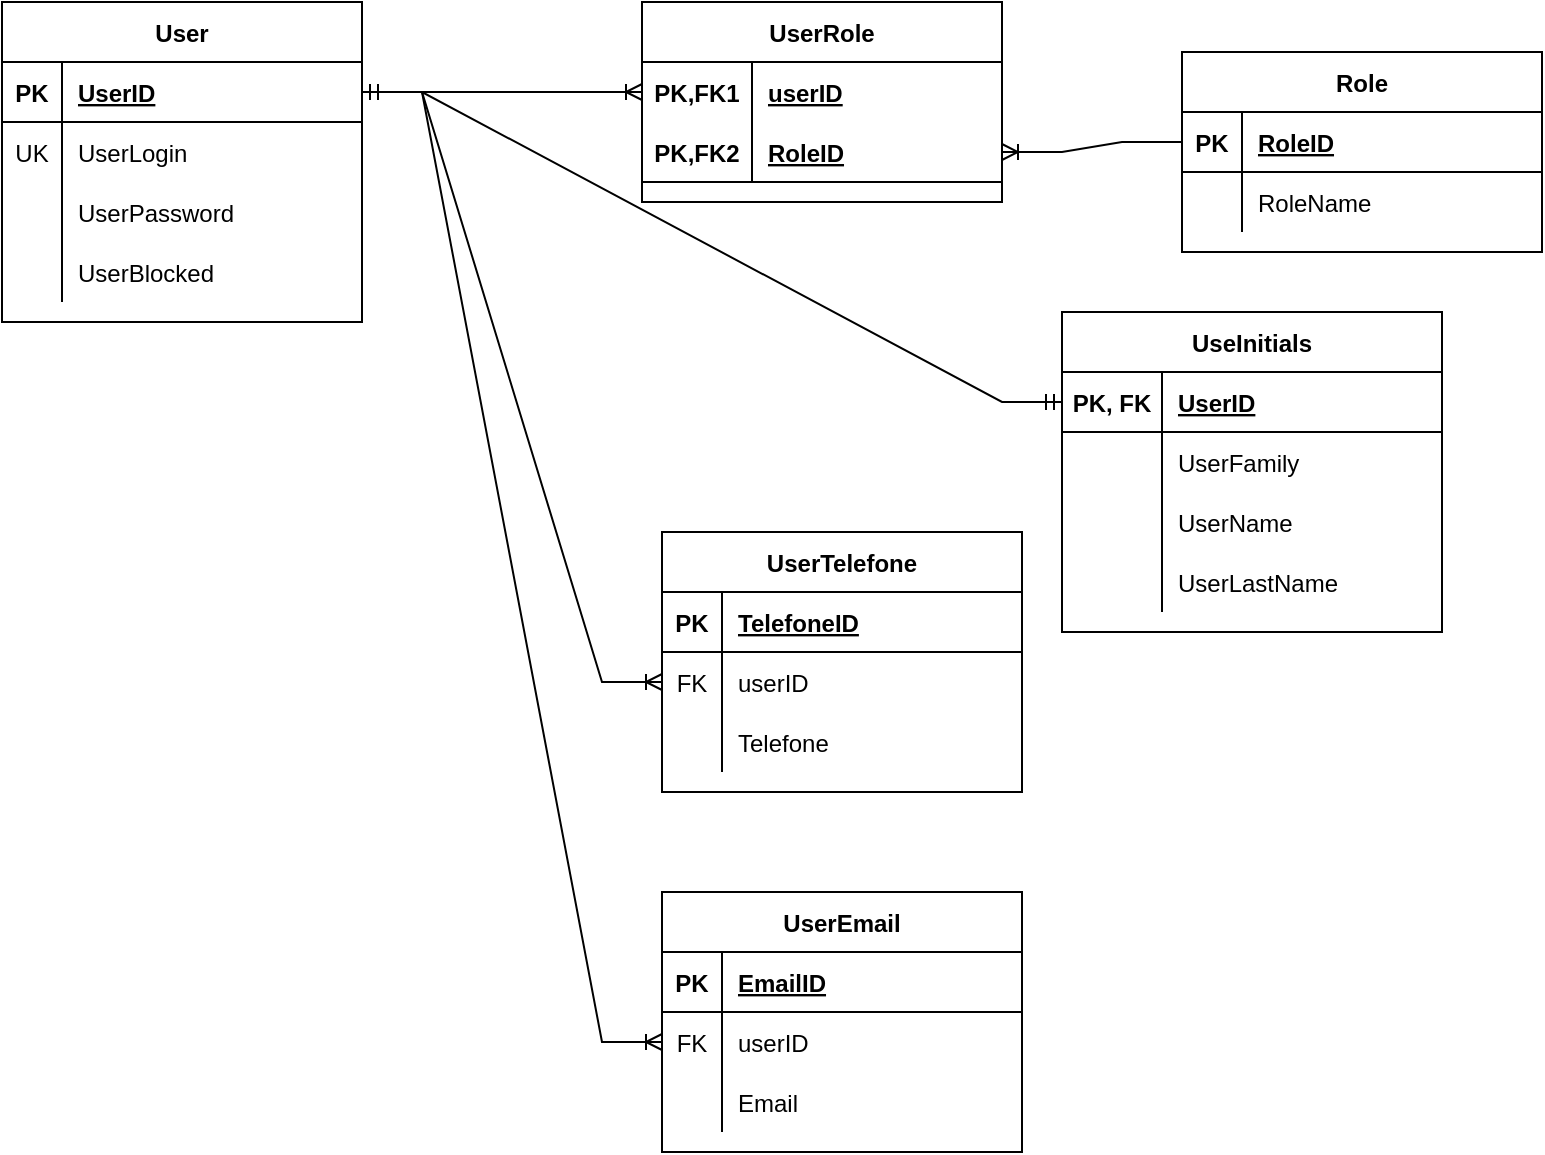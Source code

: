 <mxfile version="20.3.0" type="device" pages="5"><diagram id="kgpKYQtTHZ0yAKxKKP6v" name="Пользователь"><mxGraphModel dx="1221" dy="775" grid="1" gridSize="10" guides="1" tooltips="1" connect="1" arrows="1" fold="1" page="1" pageScale="1" pageWidth="850" pageHeight="1100" math="0" shadow="0"><root><mxCell id="0"/><mxCell id="1" parent="0"/><mxCell id="JoeuhJ6Ggkvvco2qc4V2-1" value="User" style="shape=table;startSize=30;container=1;collapsible=1;childLayout=tableLayout;fixedRows=1;rowLines=0;fontStyle=1;align=center;resizeLast=1;" vertex="1" parent="1"><mxGeometry x="70" y="105" width="180" height="160" as="geometry"/></mxCell><mxCell id="JoeuhJ6Ggkvvco2qc4V2-2" value="" style="shape=tableRow;horizontal=0;startSize=0;swimlaneHead=0;swimlaneBody=0;fillColor=none;collapsible=0;dropTarget=0;points=[[0,0.5],[1,0.5]];portConstraint=eastwest;top=0;left=0;right=0;bottom=1;" vertex="1" parent="JoeuhJ6Ggkvvco2qc4V2-1"><mxGeometry y="30" width="180" height="30" as="geometry"/></mxCell><mxCell id="JoeuhJ6Ggkvvco2qc4V2-3" value="PK" style="shape=partialRectangle;connectable=0;fillColor=none;top=0;left=0;bottom=0;right=0;fontStyle=1;overflow=hidden;" vertex="1" parent="JoeuhJ6Ggkvvco2qc4V2-2"><mxGeometry width="30" height="30" as="geometry"><mxRectangle width="30" height="30" as="alternateBounds"/></mxGeometry></mxCell><mxCell id="JoeuhJ6Ggkvvco2qc4V2-4" value="UserID" style="shape=partialRectangle;connectable=0;fillColor=none;top=0;left=0;bottom=0;right=0;align=left;spacingLeft=6;fontStyle=5;overflow=hidden;" vertex="1" parent="JoeuhJ6Ggkvvco2qc4V2-2"><mxGeometry x="30" width="150" height="30" as="geometry"><mxRectangle width="150" height="30" as="alternateBounds"/></mxGeometry></mxCell><mxCell id="JoeuhJ6Ggkvvco2qc4V2-5" value="" style="shape=tableRow;horizontal=0;startSize=0;swimlaneHead=0;swimlaneBody=0;fillColor=none;collapsible=0;dropTarget=0;points=[[0,0.5],[1,0.5]];portConstraint=eastwest;top=0;left=0;right=0;bottom=0;" vertex="1" parent="JoeuhJ6Ggkvvco2qc4V2-1"><mxGeometry y="60" width="180" height="30" as="geometry"/></mxCell><mxCell id="JoeuhJ6Ggkvvco2qc4V2-6" value="UK" style="shape=partialRectangle;connectable=0;fillColor=none;top=0;left=0;bottom=0;right=0;editable=1;overflow=hidden;" vertex="1" parent="JoeuhJ6Ggkvvco2qc4V2-5"><mxGeometry width="30" height="30" as="geometry"><mxRectangle width="30" height="30" as="alternateBounds"/></mxGeometry></mxCell><mxCell id="JoeuhJ6Ggkvvco2qc4V2-7" value="UserLogin" style="shape=partialRectangle;connectable=0;fillColor=none;top=0;left=0;bottom=0;right=0;align=left;spacingLeft=6;overflow=hidden;" vertex="1" parent="JoeuhJ6Ggkvvco2qc4V2-5"><mxGeometry x="30" width="150" height="30" as="geometry"><mxRectangle width="150" height="30" as="alternateBounds"/></mxGeometry></mxCell><mxCell id="JoeuhJ6Ggkvvco2qc4V2-8" value="" style="shape=tableRow;horizontal=0;startSize=0;swimlaneHead=0;swimlaneBody=0;fillColor=none;collapsible=0;dropTarget=0;points=[[0,0.5],[1,0.5]];portConstraint=eastwest;top=0;left=0;right=0;bottom=0;" vertex="1" parent="JoeuhJ6Ggkvvco2qc4V2-1"><mxGeometry y="90" width="180" height="30" as="geometry"/></mxCell><mxCell id="JoeuhJ6Ggkvvco2qc4V2-9" value="" style="shape=partialRectangle;connectable=0;fillColor=none;top=0;left=0;bottom=0;right=0;editable=1;overflow=hidden;" vertex="1" parent="JoeuhJ6Ggkvvco2qc4V2-8"><mxGeometry width="30" height="30" as="geometry"><mxRectangle width="30" height="30" as="alternateBounds"/></mxGeometry></mxCell><mxCell id="JoeuhJ6Ggkvvco2qc4V2-10" value="UserPassword" style="shape=partialRectangle;connectable=0;fillColor=none;top=0;left=0;bottom=0;right=0;align=left;spacingLeft=6;overflow=hidden;" vertex="1" parent="JoeuhJ6Ggkvvco2qc4V2-8"><mxGeometry x="30" width="150" height="30" as="geometry"><mxRectangle width="150" height="30" as="alternateBounds"/></mxGeometry></mxCell><mxCell id="JoeuhJ6Ggkvvco2qc4V2-11" value="" style="shape=tableRow;horizontal=0;startSize=0;swimlaneHead=0;swimlaneBody=0;fillColor=none;collapsible=0;dropTarget=0;points=[[0,0.5],[1,0.5]];portConstraint=eastwest;top=0;left=0;right=0;bottom=0;" vertex="1" parent="JoeuhJ6Ggkvvco2qc4V2-1"><mxGeometry y="120" width="180" height="30" as="geometry"/></mxCell><mxCell id="JoeuhJ6Ggkvvco2qc4V2-12" value="" style="shape=partialRectangle;connectable=0;fillColor=none;top=0;left=0;bottom=0;right=0;editable=1;overflow=hidden;" vertex="1" parent="JoeuhJ6Ggkvvco2qc4V2-11"><mxGeometry width="30" height="30" as="geometry"><mxRectangle width="30" height="30" as="alternateBounds"/></mxGeometry></mxCell><mxCell id="JoeuhJ6Ggkvvco2qc4V2-13" value="UserBlocked" style="shape=partialRectangle;connectable=0;fillColor=none;top=0;left=0;bottom=0;right=0;align=left;spacingLeft=6;overflow=hidden;" vertex="1" parent="JoeuhJ6Ggkvvco2qc4V2-11"><mxGeometry x="30" width="150" height="30" as="geometry"><mxRectangle width="150" height="30" as="alternateBounds"/></mxGeometry></mxCell><mxCell id="JoeuhJ6Ggkvvco2qc4V2-14" value="Role" style="shape=table;startSize=30;container=1;collapsible=1;childLayout=tableLayout;fixedRows=1;rowLines=0;fontStyle=1;align=center;resizeLast=1;" vertex="1" parent="1"><mxGeometry x="660" y="130" width="180" height="100" as="geometry"/></mxCell><mxCell id="JoeuhJ6Ggkvvco2qc4V2-15" value="" style="shape=tableRow;horizontal=0;startSize=0;swimlaneHead=0;swimlaneBody=0;fillColor=none;collapsible=0;dropTarget=0;points=[[0,0.5],[1,0.5]];portConstraint=eastwest;top=0;left=0;right=0;bottom=1;" vertex="1" parent="JoeuhJ6Ggkvvco2qc4V2-14"><mxGeometry y="30" width="180" height="30" as="geometry"/></mxCell><mxCell id="JoeuhJ6Ggkvvco2qc4V2-16" value="PK" style="shape=partialRectangle;connectable=0;fillColor=none;top=0;left=0;bottom=0;right=0;fontStyle=1;overflow=hidden;" vertex="1" parent="JoeuhJ6Ggkvvco2qc4V2-15"><mxGeometry width="30" height="30" as="geometry"><mxRectangle width="30" height="30" as="alternateBounds"/></mxGeometry></mxCell><mxCell id="JoeuhJ6Ggkvvco2qc4V2-17" value="RoleID" style="shape=partialRectangle;connectable=0;fillColor=none;top=0;left=0;bottom=0;right=0;align=left;spacingLeft=6;fontStyle=5;overflow=hidden;" vertex="1" parent="JoeuhJ6Ggkvvco2qc4V2-15"><mxGeometry x="30" width="150" height="30" as="geometry"><mxRectangle width="150" height="30" as="alternateBounds"/></mxGeometry></mxCell><mxCell id="JoeuhJ6Ggkvvco2qc4V2-18" value="" style="shape=tableRow;horizontal=0;startSize=0;swimlaneHead=0;swimlaneBody=0;fillColor=none;collapsible=0;dropTarget=0;points=[[0,0.5],[1,0.5]];portConstraint=eastwest;top=0;left=0;right=0;bottom=0;" vertex="1" parent="JoeuhJ6Ggkvvco2qc4V2-14"><mxGeometry y="60" width="180" height="30" as="geometry"/></mxCell><mxCell id="JoeuhJ6Ggkvvco2qc4V2-19" value="" style="shape=partialRectangle;connectable=0;fillColor=none;top=0;left=0;bottom=0;right=0;editable=1;overflow=hidden;" vertex="1" parent="JoeuhJ6Ggkvvco2qc4V2-18"><mxGeometry width="30" height="30" as="geometry"><mxRectangle width="30" height="30" as="alternateBounds"/></mxGeometry></mxCell><mxCell id="JoeuhJ6Ggkvvco2qc4V2-20" value="RoleName" style="shape=partialRectangle;connectable=0;fillColor=none;top=0;left=0;bottom=0;right=0;align=left;spacingLeft=6;overflow=hidden;" vertex="1" parent="JoeuhJ6Ggkvvco2qc4V2-18"><mxGeometry x="30" width="150" height="30" as="geometry"><mxRectangle width="150" height="30" as="alternateBounds"/></mxGeometry></mxCell><mxCell id="JoeuhJ6Ggkvvco2qc4V2-27" value="UserRole" style="shape=table;startSize=30;container=1;collapsible=1;childLayout=tableLayout;fixedRows=1;rowLines=0;fontStyle=1;align=center;resizeLast=1;" vertex="1" parent="1"><mxGeometry x="390" y="105" width="180" height="100" as="geometry"/></mxCell><mxCell id="JoeuhJ6Ggkvvco2qc4V2-28" value="" style="shape=tableRow;horizontal=0;startSize=0;swimlaneHead=0;swimlaneBody=0;fillColor=none;collapsible=0;dropTarget=0;points=[[0,0.5],[1,0.5]];portConstraint=eastwest;top=0;left=0;right=0;bottom=0;" vertex="1" parent="JoeuhJ6Ggkvvco2qc4V2-27"><mxGeometry y="30" width="180" height="30" as="geometry"/></mxCell><mxCell id="JoeuhJ6Ggkvvco2qc4V2-29" value="PK,FK1" style="shape=partialRectangle;connectable=0;fillColor=none;top=0;left=0;bottom=0;right=0;fontStyle=1;overflow=hidden;" vertex="1" parent="JoeuhJ6Ggkvvco2qc4V2-28"><mxGeometry width="55" height="30" as="geometry"><mxRectangle width="55" height="30" as="alternateBounds"/></mxGeometry></mxCell><mxCell id="JoeuhJ6Ggkvvco2qc4V2-30" value="userID" style="shape=partialRectangle;connectable=0;fillColor=none;top=0;left=0;bottom=0;right=0;align=left;spacingLeft=6;fontStyle=5;overflow=hidden;" vertex="1" parent="JoeuhJ6Ggkvvco2qc4V2-28"><mxGeometry x="55" width="125" height="30" as="geometry"><mxRectangle width="125" height="30" as="alternateBounds"/></mxGeometry></mxCell><mxCell id="JoeuhJ6Ggkvvco2qc4V2-31" value="" style="shape=tableRow;horizontal=0;startSize=0;swimlaneHead=0;swimlaneBody=0;fillColor=none;collapsible=0;dropTarget=0;points=[[0,0.5],[1,0.5]];portConstraint=eastwest;top=0;left=0;right=0;bottom=1;" vertex="1" parent="JoeuhJ6Ggkvvco2qc4V2-27"><mxGeometry y="60" width="180" height="30" as="geometry"/></mxCell><mxCell id="JoeuhJ6Ggkvvco2qc4V2-32" value="PK,FK2" style="shape=partialRectangle;connectable=0;fillColor=none;top=0;left=0;bottom=0;right=0;fontStyle=1;overflow=hidden;" vertex="1" parent="JoeuhJ6Ggkvvco2qc4V2-31"><mxGeometry width="55" height="30" as="geometry"><mxRectangle width="55" height="30" as="alternateBounds"/></mxGeometry></mxCell><mxCell id="JoeuhJ6Ggkvvco2qc4V2-33" value="RoleID" style="shape=partialRectangle;connectable=0;fillColor=none;top=0;left=0;bottom=0;right=0;align=left;spacingLeft=6;fontStyle=5;overflow=hidden;" vertex="1" parent="JoeuhJ6Ggkvvco2qc4V2-31"><mxGeometry x="55" width="125" height="30" as="geometry"><mxRectangle width="125" height="30" as="alternateBounds"/></mxGeometry></mxCell><mxCell id="JoeuhJ6Ggkvvco2qc4V2-40" value="" style="edgeStyle=entityRelationEdgeStyle;fontSize=12;html=1;endArrow=ERoneToMany;rounded=0;entryX=0;entryY=0.5;entryDx=0;entryDy=0;exitX=1;exitY=0.5;exitDx=0;exitDy=0;" edge="1" parent="1" source="JoeuhJ6Ggkvvco2qc4V2-2" target="JoeuhJ6Ggkvvco2qc4V2-28"><mxGeometry width="100" height="100" relative="1" as="geometry"><mxPoint x="290" y="260" as="sourcePoint"/><mxPoint x="320" y="290" as="targetPoint"/></mxGeometry></mxCell><mxCell id="JoeuhJ6Ggkvvco2qc4V2-41" value="" style="edgeStyle=entityRelationEdgeStyle;fontSize=12;html=1;endArrow=ERoneToMany;rounded=0;exitX=0;exitY=0.5;exitDx=0;exitDy=0;entryX=1;entryY=0.5;entryDx=0;entryDy=0;" edge="1" parent="1" source="JoeuhJ6Ggkvvco2qc4V2-15" target="JoeuhJ6Ggkvvco2qc4V2-31"><mxGeometry width="100" height="100" relative="1" as="geometry"><mxPoint x="450" y="470" as="sourcePoint"/><mxPoint x="550" y="370" as="targetPoint"/></mxGeometry></mxCell><mxCell id="JoeuhJ6Ggkvvco2qc4V2-42" value="UseInitials" style="shape=table;startSize=30;container=1;collapsible=1;childLayout=tableLayout;fixedRows=1;rowLines=0;fontStyle=1;align=center;resizeLast=1;" vertex="1" parent="1"><mxGeometry x="600" y="260" width="190" height="160" as="geometry"/></mxCell><mxCell id="JoeuhJ6Ggkvvco2qc4V2-43" value="" style="shape=tableRow;horizontal=0;startSize=0;swimlaneHead=0;swimlaneBody=0;fillColor=none;collapsible=0;dropTarget=0;points=[[0,0.5],[1,0.5]];portConstraint=eastwest;top=0;left=0;right=0;bottom=1;" vertex="1" parent="JoeuhJ6Ggkvvco2qc4V2-42"><mxGeometry y="30" width="190" height="30" as="geometry"/></mxCell><mxCell id="JoeuhJ6Ggkvvco2qc4V2-44" value="PK, FK" style="shape=partialRectangle;connectable=0;fillColor=none;top=0;left=0;bottom=0;right=0;fontStyle=1;overflow=hidden;" vertex="1" parent="JoeuhJ6Ggkvvco2qc4V2-43"><mxGeometry width="50" height="30" as="geometry"><mxRectangle width="50" height="30" as="alternateBounds"/></mxGeometry></mxCell><mxCell id="JoeuhJ6Ggkvvco2qc4V2-45" value="UserID" style="shape=partialRectangle;connectable=0;fillColor=none;top=0;left=0;bottom=0;right=0;align=left;spacingLeft=6;fontStyle=5;overflow=hidden;" vertex="1" parent="JoeuhJ6Ggkvvco2qc4V2-43"><mxGeometry x="50" width="140" height="30" as="geometry"><mxRectangle width="140" height="30" as="alternateBounds"/></mxGeometry></mxCell><mxCell id="JoeuhJ6Ggkvvco2qc4V2-46" value="" style="shape=tableRow;horizontal=0;startSize=0;swimlaneHead=0;swimlaneBody=0;fillColor=none;collapsible=0;dropTarget=0;points=[[0,0.5],[1,0.5]];portConstraint=eastwest;top=0;left=0;right=0;bottom=0;" vertex="1" parent="JoeuhJ6Ggkvvco2qc4V2-42"><mxGeometry y="60" width="190" height="30" as="geometry"/></mxCell><mxCell id="JoeuhJ6Ggkvvco2qc4V2-47" value="" style="shape=partialRectangle;connectable=0;fillColor=none;top=0;left=0;bottom=0;right=0;editable=1;overflow=hidden;" vertex="1" parent="JoeuhJ6Ggkvvco2qc4V2-46"><mxGeometry width="50" height="30" as="geometry"><mxRectangle width="50" height="30" as="alternateBounds"/></mxGeometry></mxCell><mxCell id="JoeuhJ6Ggkvvco2qc4V2-48" value="UserFamily" style="shape=partialRectangle;connectable=0;fillColor=none;top=0;left=0;bottom=0;right=0;align=left;spacingLeft=6;overflow=hidden;" vertex="1" parent="JoeuhJ6Ggkvvco2qc4V2-46"><mxGeometry x="50" width="140" height="30" as="geometry"><mxRectangle width="140" height="30" as="alternateBounds"/></mxGeometry></mxCell><mxCell id="JoeuhJ6Ggkvvco2qc4V2-49" value="" style="shape=tableRow;horizontal=0;startSize=0;swimlaneHead=0;swimlaneBody=0;fillColor=none;collapsible=0;dropTarget=0;points=[[0,0.5],[1,0.5]];portConstraint=eastwest;top=0;left=0;right=0;bottom=0;" vertex="1" parent="JoeuhJ6Ggkvvco2qc4V2-42"><mxGeometry y="90" width="190" height="30" as="geometry"/></mxCell><mxCell id="JoeuhJ6Ggkvvco2qc4V2-50" value="" style="shape=partialRectangle;connectable=0;fillColor=none;top=0;left=0;bottom=0;right=0;editable=1;overflow=hidden;" vertex="1" parent="JoeuhJ6Ggkvvco2qc4V2-49"><mxGeometry width="50" height="30" as="geometry"><mxRectangle width="50" height="30" as="alternateBounds"/></mxGeometry></mxCell><mxCell id="JoeuhJ6Ggkvvco2qc4V2-51" value="UserName" style="shape=partialRectangle;connectable=0;fillColor=none;top=0;left=0;bottom=0;right=0;align=left;spacingLeft=6;overflow=hidden;" vertex="1" parent="JoeuhJ6Ggkvvco2qc4V2-49"><mxGeometry x="50" width="140" height="30" as="geometry"><mxRectangle width="140" height="30" as="alternateBounds"/></mxGeometry></mxCell><mxCell id="JoeuhJ6Ggkvvco2qc4V2-52" value="" style="shape=tableRow;horizontal=0;startSize=0;swimlaneHead=0;swimlaneBody=0;fillColor=none;collapsible=0;dropTarget=0;points=[[0,0.5],[1,0.5]];portConstraint=eastwest;top=0;left=0;right=0;bottom=0;" vertex="1" parent="JoeuhJ6Ggkvvco2qc4V2-42"><mxGeometry y="120" width="190" height="30" as="geometry"/></mxCell><mxCell id="JoeuhJ6Ggkvvco2qc4V2-53" value="" style="shape=partialRectangle;connectable=0;fillColor=none;top=0;left=0;bottom=0;right=0;editable=1;overflow=hidden;" vertex="1" parent="JoeuhJ6Ggkvvco2qc4V2-52"><mxGeometry width="50" height="30" as="geometry"><mxRectangle width="50" height="30" as="alternateBounds"/></mxGeometry></mxCell><mxCell id="JoeuhJ6Ggkvvco2qc4V2-54" value="UserLastName" style="shape=partialRectangle;connectable=0;fillColor=none;top=0;left=0;bottom=0;right=0;align=left;spacingLeft=6;overflow=hidden;" vertex="1" parent="JoeuhJ6Ggkvvco2qc4V2-52"><mxGeometry x="50" width="140" height="30" as="geometry"><mxRectangle width="140" height="30" as="alternateBounds"/></mxGeometry></mxCell><mxCell id="JoeuhJ6Ggkvvco2qc4V2-57" value="" style="edgeStyle=entityRelationEdgeStyle;fontSize=12;html=1;endArrow=ERmandOne;startArrow=ERmandOne;rounded=0;exitX=1;exitY=0.5;exitDx=0;exitDy=0;entryX=0;entryY=0.5;entryDx=0;entryDy=0;" edge="1" parent="1" source="JoeuhJ6Ggkvvco2qc4V2-2" target="JoeuhJ6Ggkvvco2qc4V2-43"><mxGeometry width="100" height="100" relative="1" as="geometry"><mxPoint x="370" y="390" as="sourcePoint"/><mxPoint x="470" y="290" as="targetPoint"/></mxGeometry></mxCell><mxCell id="JoeuhJ6Ggkvvco2qc4V2-58" value="UserEmail" style="shape=table;startSize=30;container=1;collapsible=1;childLayout=tableLayout;fixedRows=1;rowLines=0;fontStyle=1;align=center;resizeLast=1;" vertex="1" parent="1"><mxGeometry x="400" y="550" width="180" height="130" as="geometry"/></mxCell><mxCell id="JoeuhJ6Ggkvvco2qc4V2-59" value="" style="shape=tableRow;horizontal=0;startSize=0;swimlaneHead=0;swimlaneBody=0;fillColor=none;collapsible=0;dropTarget=0;points=[[0,0.5],[1,0.5]];portConstraint=eastwest;top=0;left=0;right=0;bottom=1;" vertex="1" parent="JoeuhJ6Ggkvvco2qc4V2-58"><mxGeometry y="30" width="180" height="30" as="geometry"/></mxCell><mxCell id="JoeuhJ6Ggkvvco2qc4V2-60" value="PK" style="shape=partialRectangle;connectable=0;fillColor=none;top=0;left=0;bottom=0;right=0;fontStyle=1;overflow=hidden;" vertex="1" parent="JoeuhJ6Ggkvvco2qc4V2-59"><mxGeometry width="30" height="30" as="geometry"><mxRectangle width="30" height="30" as="alternateBounds"/></mxGeometry></mxCell><mxCell id="JoeuhJ6Ggkvvco2qc4V2-61" value="EmailID" style="shape=partialRectangle;connectable=0;fillColor=none;top=0;left=0;bottom=0;right=0;align=left;spacingLeft=6;fontStyle=5;overflow=hidden;" vertex="1" parent="JoeuhJ6Ggkvvco2qc4V2-59"><mxGeometry x="30" width="150" height="30" as="geometry"><mxRectangle width="150" height="30" as="alternateBounds"/></mxGeometry></mxCell><mxCell id="JoeuhJ6Ggkvvco2qc4V2-62" value="" style="shape=tableRow;horizontal=0;startSize=0;swimlaneHead=0;swimlaneBody=0;fillColor=none;collapsible=0;dropTarget=0;points=[[0,0.5],[1,0.5]];portConstraint=eastwest;top=0;left=0;right=0;bottom=0;" vertex="1" parent="JoeuhJ6Ggkvvco2qc4V2-58"><mxGeometry y="60" width="180" height="30" as="geometry"/></mxCell><mxCell id="JoeuhJ6Ggkvvco2qc4V2-63" value="FK" style="shape=partialRectangle;connectable=0;fillColor=none;top=0;left=0;bottom=0;right=0;editable=1;overflow=hidden;" vertex="1" parent="JoeuhJ6Ggkvvco2qc4V2-62"><mxGeometry width="30" height="30" as="geometry"><mxRectangle width="30" height="30" as="alternateBounds"/></mxGeometry></mxCell><mxCell id="JoeuhJ6Ggkvvco2qc4V2-64" value="userID" style="shape=partialRectangle;connectable=0;fillColor=none;top=0;left=0;bottom=0;right=0;align=left;spacingLeft=6;overflow=hidden;" vertex="1" parent="JoeuhJ6Ggkvvco2qc4V2-62"><mxGeometry x="30" width="150" height="30" as="geometry"><mxRectangle width="150" height="30" as="alternateBounds"/></mxGeometry></mxCell><mxCell id="JoeuhJ6Ggkvvco2qc4V2-65" value="" style="shape=tableRow;horizontal=0;startSize=0;swimlaneHead=0;swimlaneBody=0;fillColor=none;collapsible=0;dropTarget=0;points=[[0,0.5],[1,0.5]];portConstraint=eastwest;top=0;left=0;right=0;bottom=0;" vertex="1" parent="JoeuhJ6Ggkvvco2qc4V2-58"><mxGeometry y="90" width="180" height="30" as="geometry"/></mxCell><mxCell id="JoeuhJ6Ggkvvco2qc4V2-66" value="" style="shape=partialRectangle;connectable=0;fillColor=none;top=0;left=0;bottom=0;right=0;editable=1;overflow=hidden;" vertex="1" parent="JoeuhJ6Ggkvvco2qc4V2-65"><mxGeometry width="30" height="30" as="geometry"><mxRectangle width="30" height="30" as="alternateBounds"/></mxGeometry></mxCell><mxCell id="JoeuhJ6Ggkvvco2qc4V2-67" value="Email" style="shape=partialRectangle;connectable=0;fillColor=none;top=0;left=0;bottom=0;right=0;align=left;spacingLeft=6;overflow=hidden;" vertex="1" parent="JoeuhJ6Ggkvvco2qc4V2-65"><mxGeometry x="30" width="150" height="30" as="geometry"><mxRectangle width="150" height="30" as="alternateBounds"/></mxGeometry></mxCell><mxCell id="JoeuhJ6Ggkvvco2qc4V2-71" value="" style="edgeStyle=entityRelationEdgeStyle;fontSize=12;html=1;endArrow=ERoneToMany;rounded=0;exitX=1;exitY=0.5;exitDx=0;exitDy=0;entryX=0;entryY=0.5;entryDx=0;entryDy=0;" edge="1" parent="1" source="JoeuhJ6Ggkvvco2qc4V2-2" target="JoeuhJ6Ggkvvco2qc4V2-62"><mxGeometry width="100" height="100" relative="1" as="geometry"><mxPoint x="370" y="390" as="sourcePoint"/><mxPoint x="470" y="290" as="targetPoint"/></mxGeometry></mxCell><mxCell id="JoeuhJ6Ggkvvco2qc4V2-72" value="UserTelefone" style="shape=table;startSize=30;container=1;collapsible=1;childLayout=tableLayout;fixedRows=1;rowLines=0;fontStyle=1;align=center;resizeLast=1;" vertex="1" parent="1"><mxGeometry x="400" y="370" width="180" height="130" as="geometry"/></mxCell><mxCell id="JoeuhJ6Ggkvvco2qc4V2-73" value="" style="shape=tableRow;horizontal=0;startSize=0;swimlaneHead=0;swimlaneBody=0;fillColor=none;collapsible=0;dropTarget=0;points=[[0,0.5],[1,0.5]];portConstraint=eastwest;top=0;left=0;right=0;bottom=1;" vertex="1" parent="JoeuhJ6Ggkvvco2qc4V2-72"><mxGeometry y="30" width="180" height="30" as="geometry"/></mxCell><mxCell id="JoeuhJ6Ggkvvco2qc4V2-74" value="PK" style="shape=partialRectangle;connectable=0;fillColor=none;top=0;left=0;bottom=0;right=0;fontStyle=1;overflow=hidden;" vertex="1" parent="JoeuhJ6Ggkvvco2qc4V2-73"><mxGeometry width="30" height="30" as="geometry"><mxRectangle width="30" height="30" as="alternateBounds"/></mxGeometry></mxCell><mxCell id="JoeuhJ6Ggkvvco2qc4V2-75" value="TelefoneID" style="shape=partialRectangle;connectable=0;fillColor=none;top=0;left=0;bottom=0;right=0;align=left;spacingLeft=6;fontStyle=5;overflow=hidden;" vertex="1" parent="JoeuhJ6Ggkvvco2qc4V2-73"><mxGeometry x="30" width="150" height="30" as="geometry"><mxRectangle width="150" height="30" as="alternateBounds"/></mxGeometry></mxCell><mxCell id="JoeuhJ6Ggkvvco2qc4V2-76" value="" style="shape=tableRow;horizontal=0;startSize=0;swimlaneHead=0;swimlaneBody=0;fillColor=none;collapsible=0;dropTarget=0;points=[[0,0.5],[1,0.5]];portConstraint=eastwest;top=0;left=0;right=0;bottom=0;" vertex="1" parent="JoeuhJ6Ggkvvco2qc4V2-72"><mxGeometry y="60" width="180" height="30" as="geometry"/></mxCell><mxCell id="JoeuhJ6Ggkvvco2qc4V2-77" value="FK" style="shape=partialRectangle;connectable=0;fillColor=none;top=0;left=0;bottom=0;right=0;editable=1;overflow=hidden;" vertex="1" parent="JoeuhJ6Ggkvvco2qc4V2-76"><mxGeometry width="30" height="30" as="geometry"><mxRectangle width="30" height="30" as="alternateBounds"/></mxGeometry></mxCell><mxCell id="JoeuhJ6Ggkvvco2qc4V2-78" value="userID" style="shape=partialRectangle;connectable=0;fillColor=none;top=0;left=0;bottom=0;right=0;align=left;spacingLeft=6;overflow=hidden;" vertex="1" parent="JoeuhJ6Ggkvvco2qc4V2-76"><mxGeometry x="30" width="150" height="30" as="geometry"><mxRectangle width="150" height="30" as="alternateBounds"/></mxGeometry></mxCell><mxCell id="JoeuhJ6Ggkvvco2qc4V2-79" value="" style="shape=tableRow;horizontal=0;startSize=0;swimlaneHead=0;swimlaneBody=0;fillColor=none;collapsible=0;dropTarget=0;points=[[0,0.5],[1,0.5]];portConstraint=eastwest;top=0;left=0;right=0;bottom=0;" vertex="1" parent="JoeuhJ6Ggkvvco2qc4V2-72"><mxGeometry y="90" width="180" height="30" as="geometry"/></mxCell><mxCell id="JoeuhJ6Ggkvvco2qc4V2-80" value="" style="shape=partialRectangle;connectable=0;fillColor=none;top=0;left=0;bottom=0;right=0;editable=1;overflow=hidden;" vertex="1" parent="JoeuhJ6Ggkvvco2qc4V2-79"><mxGeometry width="30" height="30" as="geometry"><mxRectangle width="30" height="30" as="alternateBounds"/></mxGeometry></mxCell><mxCell id="JoeuhJ6Ggkvvco2qc4V2-81" value="Telefone" style="shape=partialRectangle;connectable=0;fillColor=none;top=0;left=0;bottom=0;right=0;align=left;spacingLeft=6;overflow=hidden;" vertex="1" parent="JoeuhJ6Ggkvvco2qc4V2-79"><mxGeometry x="30" width="150" height="30" as="geometry"><mxRectangle width="150" height="30" as="alternateBounds"/></mxGeometry></mxCell><mxCell id="JoeuhJ6Ggkvvco2qc4V2-82" value="" style="edgeStyle=entityRelationEdgeStyle;fontSize=12;html=1;endArrow=ERoneToMany;rounded=0;exitX=1;exitY=0.5;exitDx=0;exitDy=0;entryX=0;entryY=0.5;entryDx=0;entryDy=0;" edge="1" parent="1" source="JoeuhJ6Ggkvvco2qc4V2-2" target="JoeuhJ6Ggkvvco2qc4V2-76"><mxGeometry width="100" height="100" relative="1" as="geometry"><mxPoint x="250" y="150" as="sourcePoint"/><mxPoint x="170" y="500" as="targetPoint"/></mxGeometry></mxCell></root></mxGraphModel></diagram><diagram id="mFBWzLpJoyPjpne80-Ku" name="Товар"><mxGraphModel dx="1038" dy="659" grid="1" gridSize="10" guides="1" tooltips="1" connect="1" arrows="1" fold="1" page="1" pageScale="1" pageWidth="827" pageHeight="1169" math="0" shadow="0"><root><mxCell id="0"/><mxCell id="1" parent="0"/><mxCell id="4RhSkOLIfoUHupQBBt6u-1" value="Product" style="shape=table;startSize=30;container=1;collapsible=1;childLayout=tableLayout;fixedRows=1;rowLines=0;fontStyle=1;align=center;resizeLast=1;" vertex="1" parent="1"><mxGeometry x="210" y="140" width="180" height="310" as="geometry"/></mxCell><mxCell id="4RhSkOLIfoUHupQBBt6u-2" value="" style="shape=tableRow;horizontal=0;startSize=0;swimlaneHead=0;swimlaneBody=0;fillColor=none;collapsible=0;dropTarget=0;points=[[0,0.5],[1,0.5]];portConstraint=eastwest;top=0;left=0;right=0;bottom=1;" vertex="1" parent="4RhSkOLIfoUHupQBBt6u-1"><mxGeometry y="30" width="180" height="30" as="geometry"/></mxCell><mxCell id="4RhSkOLIfoUHupQBBt6u-3" value="PK" style="shape=partialRectangle;connectable=0;fillColor=none;top=0;left=0;bottom=0;right=0;fontStyle=1;overflow=hidden;" vertex="1" parent="4RhSkOLIfoUHupQBBt6u-2"><mxGeometry width="30" height="30" as="geometry"><mxRectangle width="30" height="30" as="alternateBounds"/></mxGeometry></mxCell><mxCell id="4RhSkOLIfoUHupQBBt6u-4" value="ProductID" style="shape=partialRectangle;connectable=0;fillColor=none;top=0;left=0;bottom=0;right=0;align=left;spacingLeft=6;fontStyle=5;overflow=hidden;" vertex="1" parent="4RhSkOLIfoUHupQBBt6u-2"><mxGeometry x="30" width="150" height="30" as="geometry"><mxRectangle width="150" height="30" as="alternateBounds"/></mxGeometry></mxCell><mxCell id="4RhSkOLIfoUHupQBBt6u-5" value="" style="shape=tableRow;horizontal=0;startSize=0;swimlaneHead=0;swimlaneBody=0;fillColor=none;collapsible=0;dropTarget=0;points=[[0,0.5],[1,0.5]];portConstraint=eastwest;top=0;left=0;right=0;bottom=0;" vertex="1" parent="4RhSkOLIfoUHupQBBt6u-1"><mxGeometry y="60" width="180" height="30" as="geometry"/></mxCell><mxCell id="4RhSkOLIfoUHupQBBt6u-6" value="" style="shape=partialRectangle;connectable=0;fillColor=none;top=0;left=0;bottom=0;right=0;editable=1;overflow=hidden;" vertex="1" parent="4RhSkOLIfoUHupQBBt6u-5"><mxGeometry width="30" height="30" as="geometry"><mxRectangle width="30" height="30" as="alternateBounds"/></mxGeometry></mxCell><mxCell id="4RhSkOLIfoUHupQBBt6u-7" value="ProductName" style="shape=partialRectangle;connectable=0;fillColor=none;top=0;left=0;bottom=0;right=0;align=left;spacingLeft=6;overflow=hidden;" vertex="1" parent="4RhSkOLIfoUHupQBBt6u-5"><mxGeometry x="30" width="150" height="30" as="geometry"><mxRectangle width="150" height="30" as="alternateBounds"/></mxGeometry></mxCell><mxCell id="4RhSkOLIfoUHupQBBt6u-8" value="" style="shape=tableRow;horizontal=0;startSize=0;swimlaneHead=0;swimlaneBody=0;fillColor=none;collapsible=0;dropTarget=0;points=[[0,0.5],[1,0.5]];portConstraint=eastwest;top=0;left=0;right=0;bottom=0;" vertex="1" parent="4RhSkOLIfoUHupQBBt6u-1"><mxGeometry y="90" width="180" height="30" as="geometry"/></mxCell><mxCell id="4RhSkOLIfoUHupQBBt6u-9" value="" style="shape=partialRectangle;connectable=0;fillColor=none;top=0;left=0;bottom=0;right=0;editable=1;overflow=hidden;" vertex="1" parent="4RhSkOLIfoUHupQBBt6u-8"><mxGeometry width="30" height="30" as="geometry"><mxRectangle width="30" height="30" as="alternateBounds"/></mxGeometry></mxCell><mxCell id="4RhSkOLIfoUHupQBBt6u-10" value="ProductDescription" style="shape=partialRectangle;connectable=0;fillColor=none;top=0;left=0;bottom=0;right=0;align=left;spacingLeft=6;overflow=hidden;" vertex="1" parent="4RhSkOLIfoUHupQBBt6u-8"><mxGeometry x="30" width="150" height="30" as="geometry"><mxRectangle width="150" height="30" as="alternateBounds"/></mxGeometry></mxCell><mxCell id="4RhSkOLIfoUHupQBBt6u-11" value="" style="shape=tableRow;horizontal=0;startSize=0;swimlaneHead=0;swimlaneBody=0;fillColor=none;collapsible=0;dropTarget=0;points=[[0,0.5],[1,0.5]];portConstraint=eastwest;top=0;left=0;right=0;bottom=0;" vertex="1" parent="4RhSkOLIfoUHupQBBt6u-1"><mxGeometry y="120" width="180" height="30" as="geometry"/></mxCell><mxCell id="4RhSkOLIfoUHupQBBt6u-12" value="" style="shape=partialRectangle;connectable=0;fillColor=none;top=0;left=0;bottom=0;right=0;editable=1;overflow=hidden;" vertex="1" parent="4RhSkOLIfoUHupQBBt6u-11"><mxGeometry width="30" height="30" as="geometry"><mxRectangle width="30" height="30" as="alternateBounds"/></mxGeometry></mxCell><mxCell id="4RhSkOLIfoUHupQBBt6u-13" value="ProductCost" style="shape=partialRectangle;connectable=0;fillColor=none;top=0;left=0;bottom=0;right=0;align=left;spacingLeft=6;overflow=hidden;" vertex="1" parent="4RhSkOLIfoUHupQBBt6u-11"><mxGeometry x="30" width="150" height="30" as="geometry"><mxRectangle width="150" height="30" as="alternateBounds"/></mxGeometry></mxCell><mxCell id="DYU4Ub1bBa5QOaqlsSnK-4" value="" style="shape=tableRow;horizontal=0;startSize=0;swimlaneHead=0;swimlaneBody=0;fillColor=none;collapsible=0;dropTarget=0;points=[[0,0.5],[1,0.5]];portConstraint=eastwest;top=0;left=0;right=0;bottom=0;" vertex="1" parent="4RhSkOLIfoUHupQBBt6u-1"><mxGeometry y="150" width="180" height="30" as="geometry"/></mxCell><mxCell id="DYU4Ub1bBa5QOaqlsSnK-5" value="" style="shape=partialRectangle;connectable=0;fillColor=none;top=0;left=0;bottom=0;right=0;editable=1;overflow=hidden;" vertex="1" parent="DYU4Ub1bBa5QOaqlsSnK-4"><mxGeometry width="30" height="30" as="geometry"><mxRectangle width="30" height="30" as="alternateBounds"/></mxGeometry></mxCell><mxCell id="DYU4Ub1bBa5QOaqlsSnK-6" value="ProductDiscount" style="shape=partialRectangle;connectable=0;fillColor=none;top=0;left=0;bottom=0;right=0;align=left;spacingLeft=6;overflow=hidden;" vertex="1" parent="DYU4Ub1bBa5QOaqlsSnK-4"><mxGeometry x="30" width="150" height="30" as="geometry"><mxRectangle width="150" height="30" as="alternateBounds"/></mxGeometry></mxCell><mxCell id="DYU4Ub1bBa5QOaqlsSnK-7" value="" style="shape=tableRow;horizontal=0;startSize=0;swimlaneHead=0;swimlaneBody=0;fillColor=none;collapsible=0;dropTarget=0;points=[[0,0.5],[1,0.5]];portConstraint=eastwest;top=0;left=0;right=0;bottom=0;" vertex="1" parent="4RhSkOLIfoUHupQBBt6u-1"><mxGeometry y="180" width="180" height="30" as="geometry"/></mxCell><mxCell id="DYU4Ub1bBa5QOaqlsSnK-8" value="FK" style="shape=partialRectangle;connectable=0;fillColor=none;top=0;left=0;bottom=0;right=0;editable=1;overflow=hidden;" vertex="1" parent="DYU4Ub1bBa5QOaqlsSnK-7"><mxGeometry width="30" height="30" as="geometry"><mxRectangle width="30" height="30" as="alternateBounds"/></mxGeometry></mxCell><mxCell id="DYU4Ub1bBa5QOaqlsSnK-9" value="ProductCategoryID" style="shape=partialRectangle;connectable=0;fillColor=none;top=0;left=0;bottom=0;right=0;align=left;spacingLeft=6;overflow=hidden;" vertex="1" parent="DYU4Ub1bBa5QOaqlsSnK-7"><mxGeometry x="30" width="150" height="30" as="geometry"><mxRectangle width="150" height="30" as="alternateBounds"/></mxGeometry></mxCell><mxCell id="DYU4Ub1bBa5QOaqlsSnK-10" value="" style="shape=tableRow;horizontal=0;startSize=0;swimlaneHead=0;swimlaneBody=0;fillColor=none;collapsible=0;dropTarget=0;points=[[0,0.5],[1,0.5]];portConstraint=eastwest;top=0;left=0;right=0;bottom=0;" vertex="1" parent="4RhSkOLIfoUHupQBBt6u-1"><mxGeometry y="210" width="180" height="30" as="geometry"/></mxCell><mxCell id="DYU4Ub1bBa5QOaqlsSnK-11" value="FK" style="shape=partialRectangle;connectable=0;fillColor=none;top=0;left=0;bottom=0;right=0;editable=1;overflow=hidden;" vertex="1" parent="DYU4Ub1bBa5QOaqlsSnK-10"><mxGeometry width="30" height="30" as="geometry"><mxRectangle width="30" height="30" as="alternateBounds"/></mxGeometry></mxCell><mxCell id="DYU4Ub1bBa5QOaqlsSnK-12" value="ProductManufactureID" style="shape=partialRectangle;connectable=0;fillColor=none;top=0;left=0;bottom=0;right=0;align=left;spacingLeft=6;overflow=hidden;" vertex="1" parent="DYU4Ub1bBa5QOaqlsSnK-10"><mxGeometry x="30" width="150" height="30" as="geometry"><mxRectangle width="150" height="30" as="alternateBounds"/></mxGeometry></mxCell><mxCell id="DYU4Ub1bBa5QOaqlsSnK-13" value="" style="shape=tableRow;horizontal=0;startSize=0;swimlaneHead=0;swimlaneBody=0;fillColor=none;collapsible=0;dropTarget=0;points=[[0,0.5],[1,0.5]];portConstraint=eastwest;top=0;left=0;right=0;bottom=0;" vertex="1" parent="4RhSkOLIfoUHupQBBt6u-1"><mxGeometry y="240" width="180" height="30" as="geometry"/></mxCell><mxCell id="DYU4Ub1bBa5QOaqlsSnK-14" value="FK" style="shape=partialRectangle;connectable=0;fillColor=none;top=0;left=0;bottom=0;right=0;editable=1;overflow=hidden;" vertex="1" parent="DYU4Ub1bBa5QOaqlsSnK-13"><mxGeometry width="30" height="30" as="geometry"><mxRectangle width="30" height="30" as="alternateBounds"/></mxGeometry></mxCell><mxCell id="DYU4Ub1bBa5QOaqlsSnK-15" value="ProductSupplierID" style="shape=partialRectangle;connectable=0;fillColor=none;top=0;left=0;bottom=0;right=0;align=left;spacingLeft=6;overflow=hidden;" vertex="1" parent="DYU4Ub1bBa5QOaqlsSnK-13"><mxGeometry x="30" width="150" height="30" as="geometry"><mxRectangle width="150" height="30" as="alternateBounds"/></mxGeometry></mxCell><mxCell id="DYU4Ub1bBa5QOaqlsSnK-16" value="" style="shape=tableRow;horizontal=0;startSize=0;swimlaneHead=0;swimlaneBody=0;fillColor=none;collapsible=0;dropTarget=0;points=[[0,0.5],[1,0.5]];portConstraint=eastwest;top=0;left=0;right=0;bottom=0;" vertex="1" parent="4RhSkOLIfoUHupQBBt6u-1"><mxGeometry y="270" width="180" height="30" as="geometry"/></mxCell><mxCell id="DYU4Ub1bBa5QOaqlsSnK-17" value="" style="shape=partialRectangle;connectable=0;fillColor=none;top=0;left=0;bottom=0;right=0;editable=1;overflow=hidden;" vertex="1" parent="DYU4Ub1bBa5QOaqlsSnK-16"><mxGeometry width="30" height="30" as="geometry"><mxRectangle width="30" height="30" as="alternateBounds"/></mxGeometry></mxCell><mxCell id="DYU4Ub1bBa5QOaqlsSnK-18" value="ProductPhoto" style="shape=partialRectangle;connectable=0;fillColor=none;top=0;left=0;bottom=0;right=0;align=left;spacingLeft=6;overflow=hidden;" vertex="1" parent="DYU4Ub1bBa5QOaqlsSnK-16"><mxGeometry x="30" width="150" height="30" as="geometry"><mxRectangle width="150" height="30" as="alternateBounds"/></mxGeometry></mxCell><mxCell id="DYU4Ub1bBa5QOaqlsSnK-19" value="ProductCategory" style="shape=table;startSize=30;container=1;collapsible=1;childLayout=tableLayout;fixedRows=1;rowLines=0;fontStyle=1;align=center;resizeLast=1;" vertex="1" parent="1"><mxGeometry x="520" y="40" width="180" height="100" as="geometry"/></mxCell><mxCell id="DYU4Ub1bBa5QOaqlsSnK-20" value="" style="shape=tableRow;horizontal=0;startSize=0;swimlaneHead=0;swimlaneBody=0;fillColor=none;collapsible=0;dropTarget=0;points=[[0,0.5],[1,0.5]];portConstraint=eastwest;top=0;left=0;right=0;bottom=1;" vertex="1" parent="DYU4Ub1bBa5QOaqlsSnK-19"><mxGeometry y="30" width="180" height="30" as="geometry"/></mxCell><mxCell id="DYU4Ub1bBa5QOaqlsSnK-21" value="PK" style="shape=partialRectangle;connectable=0;fillColor=none;top=0;left=0;bottom=0;right=0;fontStyle=1;overflow=hidden;" vertex="1" parent="DYU4Ub1bBa5QOaqlsSnK-20"><mxGeometry width="30" height="30" as="geometry"><mxRectangle width="30" height="30" as="alternateBounds"/></mxGeometry></mxCell><mxCell id="DYU4Ub1bBa5QOaqlsSnK-22" value="CategoryID" style="shape=partialRectangle;connectable=0;fillColor=none;top=0;left=0;bottom=0;right=0;align=left;spacingLeft=6;fontStyle=5;overflow=hidden;" vertex="1" parent="DYU4Ub1bBa5QOaqlsSnK-20"><mxGeometry x="30" width="150" height="30" as="geometry"><mxRectangle width="150" height="30" as="alternateBounds"/></mxGeometry></mxCell><mxCell id="DYU4Ub1bBa5QOaqlsSnK-23" value="" style="shape=tableRow;horizontal=0;startSize=0;swimlaneHead=0;swimlaneBody=0;fillColor=none;collapsible=0;dropTarget=0;points=[[0,0.5],[1,0.5]];portConstraint=eastwest;top=0;left=0;right=0;bottom=0;" vertex="1" parent="DYU4Ub1bBa5QOaqlsSnK-19"><mxGeometry y="60" width="180" height="30" as="geometry"/></mxCell><mxCell id="DYU4Ub1bBa5QOaqlsSnK-24" value="" style="shape=partialRectangle;connectable=0;fillColor=none;top=0;left=0;bottom=0;right=0;editable=1;overflow=hidden;" vertex="1" parent="DYU4Ub1bBa5QOaqlsSnK-23"><mxGeometry width="30" height="30" as="geometry"><mxRectangle width="30" height="30" as="alternateBounds"/></mxGeometry></mxCell><mxCell id="DYU4Ub1bBa5QOaqlsSnK-25" value="CategoryName" style="shape=partialRectangle;connectable=0;fillColor=none;top=0;left=0;bottom=0;right=0;align=left;spacingLeft=6;overflow=hidden;" vertex="1" parent="DYU4Ub1bBa5QOaqlsSnK-23"><mxGeometry x="30" width="150" height="30" as="geometry"><mxRectangle width="150" height="30" as="alternateBounds"/></mxGeometry></mxCell><mxCell id="DYU4Ub1bBa5QOaqlsSnK-32" value="" style="edgeStyle=entityRelationEdgeStyle;fontSize=12;html=1;endArrow=ERoneToMany;rounded=0;exitX=0;exitY=0.5;exitDx=0;exitDy=0;entryX=1;entryY=0.5;entryDx=0;entryDy=0;" edge="1" parent="1" source="DYU4Ub1bBa5QOaqlsSnK-20" target="DYU4Ub1bBa5QOaqlsSnK-7"><mxGeometry width="100" height="100" relative="1" as="geometry"><mxPoint x="480" y="510" as="sourcePoint"/><mxPoint x="580" y="410" as="targetPoint"/></mxGeometry></mxCell><mxCell id="DYU4Ub1bBa5QOaqlsSnK-33" value="ProductManufacture" style="shape=table;startSize=30;container=1;collapsible=1;childLayout=tableLayout;fixedRows=1;rowLines=0;fontStyle=1;align=center;resizeLast=1;" vertex="1" parent="1"><mxGeometry x="520" y="170" width="180" height="100" as="geometry"/></mxCell><mxCell id="DYU4Ub1bBa5QOaqlsSnK-34" value="" style="shape=tableRow;horizontal=0;startSize=0;swimlaneHead=0;swimlaneBody=0;fillColor=none;collapsible=0;dropTarget=0;points=[[0,0.5],[1,0.5]];portConstraint=eastwest;top=0;left=0;right=0;bottom=1;" vertex="1" parent="DYU4Ub1bBa5QOaqlsSnK-33"><mxGeometry y="30" width="180" height="30" as="geometry"/></mxCell><mxCell id="DYU4Ub1bBa5QOaqlsSnK-35" value="PK" style="shape=partialRectangle;connectable=0;fillColor=none;top=0;left=0;bottom=0;right=0;fontStyle=1;overflow=hidden;" vertex="1" parent="DYU4Ub1bBa5QOaqlsSnK-34"><mxGeometry width="30" height="30" as="geometry"><mxRectangle width="30" height="30" as="alternateBounds"/></mxGeometry></mxCell><mxCell id="DYU4Ub1bBa5QOaqlsSnK-36" value="ManufactureID" style="shape=partialRectangle;connectable=0;fillColor=none;top=0;left=0;bottom=0;right=0;align=left;spacingLeft=6;fontStyle=5;overflow=hidden;" vertex="1" parent="DYU4Ub1bBa5QOaqlsSnK-34"><mxGeometry x="30" width="150" height="30" as="geometry"><mxRectangle width="150" height="30" as="alternateBounds"/></mxGeometry></mxCell><mxCell id="DYU4Ub1bBa5QOaqlsSnK-37" value="" style="shape=tableRow;horizontal=0;startSize=0;swimlaneHead=0;swimlaneBody=0;fillColor=none;collapsible=0;dropTarget=0;points=[[0,0.5],[1,0.5]];portConstraint=eastwest;top=0;left=0;right=0;bottom=0;" vertex="1" parent="DYU4Ub1bBa5QOaqlsSnK-33"><mxGeometry y="60" width="180" height="30" as="geometry"/></mxCell><mxCell id="DYU4Ub1bBa5QOaqlsSnK-38" value="" style="shape=partialRectangle;connectable=0;fillColor=none;top=0;left=0;bottom=0;right=0;editable=1;overflow=hidden;" vertex="1" parent="DYU4Ub1bBa5QOaqlsSnK-37"><mxGeometry width="30" height="30" as="geometry"><mxRectangle width="30" height="30" as="alternateBounds"/></mxGeometry></mxCell><mxCell id="DYU4Ub1bBa5QOaqlsSnK-39" value="ManufactureName" style="shape=partialRectangle;connectable=0;fillColor=none;top=0;left=0;bottom=0;right=0;align=left;spacingLeft=6;overflow=hidden;" vertex="1" parent="DYU4Ub1bBa5QOaqlsSnK-37"><mxGeometry x="30" width="150" height="30" as="geometry"><mxRectangle width="150" height="30" as="alternateBounds"/></mxGeometry></mxCell><mxCell id="DYU4Ub1bBa5QOaqlsSnK-46" value="" style="edgeStyle=entityRelationEdgeStyle;fontSize=12;html=1;endArrow=ERoneToMany;rounded=0;exitX=0;exitY=0.5;exitDx=0;exitDy=0;entryX=1;entryY=0.5;entryDx=0;entryDy=0;" edge="1" parent="1" source="DYU4Ub1bBa5QOaqlsSnK-34" target="DYU4Ub1bBa5QOaqlsSnK-10"><mxGeometry width="100" height="100" relative="1" as="geometry"><mxPoint x="490" y="530" as="sourcePoint"/><mxPoint x="590" y="430" as="targetPoint"/></mxGeometry></mxCell><mxCell id="DYU4Ub1bBa5QOaqlsSnK-47" value="ProductSupplier" style="shape=table;startSize=30;container=1;collapsible=1;childLayout=tableLayout;fixedRows=1;rowLines=0;fontStyle=1;align=center;resizeLast=1;" vertex="1" parent="1"><mxGeometry x="520" y="320" width="180" height="100" as="geometry"/></mxCell><mxCell id="DYU4Ub1bBa5QOaqlsSnK-48" value="" style="shape=tableRow;horizontal=0;startSize=0;swimlaneHead=0;swimlaneBody=0;fillColor=none;collapsible=0;dropTarget=0;points=[[0,0.5],[1,0.5]];portConstraint=eastwest;top=0;left=0;right=0;bottom=1;" vertex="1" parent="DYU4Ub1bBa5QOaqlsSnK-47"><mxGeometry y="30" width="180" height="30" as="geometry"/></mxCell><mxCell id="DYU4Ub1bBa5QOaqlsSnK-49" value="PK" style="shape=partialRectangle;connectable=0;fillColor=none;top=0;left=0;bottom=0;right=0;fontStyle=1;overflow=hidden;" vertex="1" parent="DYU4Ub1bBa5QOaqlsSnK-48"><mxGeometry width="30" height="30" as="geometry"><mxRectangle width="30" height="30" as="alternateBounds"/></mxGeometry></mxCell><mxCell id="DYU4Ub1bBa5QOaqlsSnK-50" value="SupplierID" style="shape=partialRectangle;connectable=0;fillColor=none;top=0;left=0;bottom=0;right=0;align=left;spacingLeft=6;fontStyle=5;overflow=hidden;" vertex="1" parent="DYU4Ub1bBa5QOaqlsSnK-48"><mxGeometry x="30" width="150" height="30" as="geometry"><mxRectangle width="150" height="30" as="alternateBounds"/></mxGeometry></mxCell><mxCell id="DYU4Ub1bBa5QOaqlsSnK-51" value="" style="shape=tableRow;horizontal=0;startSize=0;swimlaneHead=0;swimlaneBody=0;fillColor=none;collapsible=0;dropTarget=0;points=[[0,0.5],[1,0.5]];portConstraint=eastwest;top=0;left=0;right=0;bottom=0;" vertex="1" parent="DYU4Ub1bBa5QOaqlsSnK-47"><mxGeometry y="60" width="180" height="30" as="geometry"/></mxCell><mxCell id="DYU4Ub1bBa5QOaqlsSnK-52" value="" style="shape=partialRectangle;connectable=0;fillColor=none;top=0;left=0;bottom=0;right=0;editable=1;overflow=hidden;" vertex="1" parent="DYU4Ub1bBa5QOaqlsSnK-51"><mxGeometry width="30" height="30" as="geometry"><mxRectangle width="30" height="30" as="alternateBounds"/></mxGeometry></mxCell><mxCell id="DYU4Ub1bBa5QOaqlsSnK-53" value="SupplierName" style="shape=partialRectangle;connectable=0;fillColor=none;top=0;left=0;bottom=0;right=0;align=left;spacingLeft=6;overflow=hidden;" vertex="1" parent="DYU4Ub1bBa5QOaqlsSnK-51"><mxGeometry x="30" width="150" height="30" as="geometry"><mxRectangle width="150" height="30" as="alternateBounds"/></mxGeometry></mxCell><mxCell id="DYU4Ub1bBa5QOaqlsSnK-60" value="" style="edgeStyle=entityRelationEdgeStyle;fontSize=12;html=1;endArrow=ERoneToMany;rounded=0;exitX=0;exitY=0.5;exitDx=0;exitDy=0;entryX=1;entryY=0.5;entryDx=0;entryDy=0;" edge="1" parent="1" source="DYU4Ub1bBa5QOaqlsSnK-48" target="DYU4Ub1bBa5QOaqlsSnK-13"><mxGeometry width="100" height="100" relative="1" as="geometry"><mxPoint x="280" y="600" as="sourcePoint"/><mxPoint x="380" y="500" as="targetPoint"/></mxGeometry></mxCell></root></mxGraphModel></diagram><diagram id="7YZVAYBDgOrodX4eiL1I" name="Пункты продажи и заказов"><mxGraphModel dx="1038" dy="659" grid="1" gridSize="10" guides="1" tooltips="1" connect="1" arrows="1" fold="1" page="1" pageScale="1" pageWidth="827" pageHeight="1169" math="0" shadow="0"><root><mxCell id="0"/><mxCell id="1" parent="0"/><mxCell id="jEzJtcg1g3gXK0G2ET5A-1" value="Organization" style="shape=table;startSize=30;container=1;collapsible=1;childLayout=tableLayout;fixedRows=1;rowLines=0;fontStyle=1;align=center;resizeLast=1;" vertex="1" parent="1"><mxGeometry x="150" y="250" width="180" height="130" as="geometry"/></mxCell><mxCell id="jEzJtcg1g3gXK0G2ET5A-2" value="" style="shape=tableRow;horizontal=0;startSize=0;swimlaneHead=0;swimlaneBody=0;fillColor=none;collapsible=0;dropTarget=0;points=[[0,0.5],[1,0.5]];portConstraint=eastwest;top=0;left=0;right=0;bottom=1;" vertex="1" parent="jEzJtcg1g3gXK0G2ET5A-1"><mxGeometry y="30" width="180" height="30" as="geometry"/></mxCell><mxCell id="jEzJtcg1g3gXK0G2ET5A-3" value="PK" style="shape=partialRectangle;connectable=0;fillColor=none;top=0;left=0;bottom=0;right=0;fontStyle=1;overflow=hidden;" vertex="1" parent="jEzJtcg1g3gXK0G2ET5A-2"><mxGeometry width="30" height="30" as="geometry"><mxRectangle width="30" height="30" as="alternateBounds"/></mxGeometry></mxCell><mxCell id="jEzJtcg1g3gXK0G2ET5A-4" value="OrganizationID" style="shape=partialRectangle;connectable=0;fillColor=none;top=0;left=0;bottom=0;right=0;align=left;spacingLeft=6;fontStyle=5;overflow=hidden;" vertex="1" parent="jEzJtcg1g3gXK0G2ET5A-2"><mxGeometry x="30" width="150" height="30" as="geometry"><mxRectangle width="150" height="30" as="alternateBounds"/></mxGeometry></mxCell><mxCell id="jEzJtcg1g3gXK0G2ET5A-5" value="" style="shape=tableRow;horizontal=0;startSize=0;swimlaneHead=0;swimlaneBody=0;fillColor=none;collapsible=0;dropTarget=0;points=[[0,0.5],[1,0.5]];portConstraint=eastwest;top=0;left=0;right=0;bottom=0;" vertex="1" parent="jEzJtcg1g3gXK0G2ET5A-1"><mxGeometry y="60" width="180" height="30" as="geometry"/></mxCell><mxCell id="jEzJtcg1g3gXK0G2ET5A-6" value="" style="shape=partialRectangle;connectable=0;fillColor=none;top=0;left=0;bottom=0;right=0;editable=1;overflow=hidden;" vertex="1" parent="jEzJtcg1g3gXK0G2ET5A-5"><mxGeometry width="30" height="30" as="geometry"><mxRectangle width="30" height="30" as="alternateBounds"/></mxGeometry></mxCell><mxCell id="jEzJtcg1g3gXK0G2ET5A-7" value="OrganizationName" style="shape=partialRectangle;connectable=0;fillColor=none;top=0;left=0;bottom=0;right=0;align=left;spacingLeft=6;overflow=hidden;" vertex="1" parent="jEzJtcg1g3gXK0G2ET5A-5"><mxGeometry x="30" width="150" height="30" as="geometry"><mxRectangle width="150" height="30" as="alternateBounds"/></mxGeometry></mxCell><mxCell id="jEzJtcg1g3gXK0G2ET5A-8" value="" style="shape=tableRow;horizontal=0;startSize=0;swimlaneHead=0;swimlaneBody=0;fillColor=none;collapsible=0;dropTarget=0;points=[[0,0.5],[1,0.5]];portConstraint=eastwest;top=0;left=0;right=0;bottom=0;" vertex="1" parent="jEzJtcg1g3gXK0G2ET5A-1"><mxGeometry y="90" width="180" height="30" as="geometry"/></mxCell><mxCell id="jEzJtcg1g3gXK0G2ET5A-9" value="" style="shape=partialRectangle;connectable=0;fillColor=none;top=0;left=0;bottom=0;right=0;editable=1;overflow=hidden;" vertex="1" parent="jEzJtcg1g3gXK0G2ET5A-8"><mxGeometry width="30" height="30" as="geometry"><mxRectangle width="30" height="30" as="alternateBounds"/></mxGeometry></mxCell><mxCell id="jEzJtcg1g3gXK0G2ET5A-10" value="OrganizationLogotip" style="shape=partialRectangle;connectable=0;fillColor=none;top=0;left=0;bottom=0;right=0;align=left;spacingLeft=6;overflow=hidden;" vertex="1" parent="jEzJtcg1g3gXK0G2ET5A-8"><mxGeometry x="30" width="150" height="30" as="geometry"><mxRectangle width="150" height="30" as="alternateBounds"/></mxGeometry></mxCell><mxCell id="jEzJtcg1g3gXK0G2ET5A-14" value="Sity" style="shape=table;startSize=30;container=1;collapsible=1;childLayout=tableLayout;fixedRows=1;rowLines=0;fontStyle=1;align=center;resizeLast=1;" vertex="1" parent="1"><mxGeometry x="60" y="430" width="180" height="100" as="geometry"/></mxCell><mxCell id="jEzJtcg1g3gXK0G2ET5A-15" value="" style="shape=tableRow;horizontal=0;startSize=0;swimlaneHead=0;swimlaneBody=0;fillColor=none;collapsible=0;dropTarget=0;points=[[0,0.5],[1,0.5]];portConstraint=eastwest;top=0;left=0;right=0;bottom=1;" vertex="1" parent="jEzJtcg1g3gXK0G2ET5A-14"><mxGeometry y="30" width="180" height="30" as="geometry"/></mxCell><mxCell id="jEzJtcg1g3gXK0G2ET5A-16" value="PK" style="shape=partialRectangle;connectable=0;fillColor=none;top=0;left=0;bottom=0;right=0;fontStyle=1;overflow=hidden;" vertex="1" parent="jEzJtcg1g3gXK0G2ET5A-15"><mxGeometry width="30" height="30" as="geometry"><mxRectangle width="30" height="30" as="alternateBounds"/></mxGeometry></mxCell><mxCell id="jEzJtcg1g3gXK0G2ET5A-17" value="SityID" style="shape=partialRectangle;connectable=0;fillColor=none;top=0;left=0;bottom=0;right=0;align=left;spacingLeft=6;fontStyle=5;overflow=hidden;" vertex="1" parent="jEzJtcg1g3gXK0G2ET5A-15"><mxGeometry x="30" width="150" height="30" as="geometry"><mxRectangle width="150" height="30" as="alternateBounds"/></mxGeometry></mxCell><mxCell id="jEzJtcg1g3gXK0G2ET5A-18" value="" style="shape=tableRow;horizontal=0;startSize=0;swimlaneHead=0;swimlaneBody=0;fillColor=none;collapsible=0;dropTarget=0;points=[[0,0.5],[1,0.5]];portConstraint=eastwest;top=0;left=0;right=0;bottom=0;" vertex="1" parent="jEzJtcg1g3gXK0G2ET5A-14"><mxGeometry y="60" width="180" height="30" as="geometry"/></mxCell><mxCell id="jEzJtcg1g3gXK0G2ET5A-19" value="" style="shape=partialRectangle;connectable=0;fillColor=none;top=0;left=0;bottom=0;right=0;editable=1;overflow=hidden;" vertex="1" parent="jEzJtcg1g3gXK0G2ET5A-18"><mxGeometry width="30" height="30" as="geometry"><mxRectangle width="30" height="30" as="alternateBounds"/></mxGeometry></mxCell><mxCell id="jEzJtcg1g3gXK0G2ET5A-20" value="SityName" style="shape=partialRectangle;connectable=0;fillColor=none;top=0;left=0;bottom=0;right=0;align=left;spacingLeft=6;overflow=hidden;" vertex="1" parent="jEzJtcg1g3gXK0G2ET5A-18"><mxGeometry x="30" width="150" height="30" as="geometry"><mxRectangle width="150" height="30" as="alternateBounds"/></mxGeometry></mxCell><mxCell id="jEzJtcg1g3gXK0G2ET5A-27" value="Stock" style="shape=table;startSize=30;container=1;collapsible=1;childLayout=tableLayout;fixedRows=1;rowLines=0;fontStyle=1;align=center;resizeLast=1;" vertex="1" parent="1"><mxGeometry x="340" y="380" width="180" height="160" as="geometry"/></mxCell><mxCell id="jEzJtcg1g3gXK0G2ET5A-28" value="" style="shape=tableRow;horizontal=0;startSize=0;swimlaneHead=0;swimlaneBody=0;fillColor=none;collapsible=0;dropTarget=0;points=[[0,0.5],[1,0.5]];portConstraint=eastwest;top=0;left=0;right=0;bottom=1;" vertex="1" parent="jEzJtcg1g3gXK0G2ET5A-27"><mxGeometry y="30" width="180" height="30" as="geometry"/></mxCell><mxCell id="jEzJtcg1g3gXK0G2ET5A-29" value="PK" style="shape=partialRectangle;connectable=0;fillColor=none;top=0;left=0;bottom=0;right=0;fontStyle=1;overflow=hidden;" vertex="1" parent="jEzJtcg1g3gXK0G2ET5A-28"><mxGeometry width="30" height="30" as="geometry"><mxRectangle width="30" height="30" as="alternateBounds"/></mxGeometry></mxCell><mxCell id="jEzJtcg1g3gXK0G2ET5A-30" value="StockID" style="shape=partialRectangle;connectable=0;fillColor=none;top=0;left=0;bottom=0;right=0;align=left;spacingLeft=6;fontStyle=5;overflow=hidden;" vertex="1" parent="jEzJtcg1g3gXK0G2ET5A-28"><mxGeometry x="30" width="150" height="30" as="geometry"><mxRectangle width="150" height="30" as="alternateBounds"/></mxGeometry></mxCell><mxCell id="jEzJtcg1g3gXK0G2ET5A-31" value="" style="shape=tableRow;horizontal=0;startSize=0;swimlaneHead=0;swimlaneBody=0;fillColor=none;collapsible=0;dropTarget=0;points=[[0,0.5],[1,0.5]];portConstraint=eastwest;top=0;left=0;right=0;bottom=0;" vertex="1" parent="jEzJtcg1g3gXK0G2ET5A-27"><mxGeometry y="60" width="180" height="30" as="geometry"/></mxCell><mxCell id="jEzJtcg1g3gXK0G2ET5A-32" value="" style="shape=partialRectangle;connectable=0;fillColor=none;top=0;left=0;bottom=0;right=0;editable=1;overflow=hidden;" vertex="1" parent="jEzJtcg1g3gXK0G2ET5A-31"><mxGeometry width="30" height="30" as="geometry"><mxRectangle width="30" height="30" as="alternateBounds"/></mxGeometry></mxCell><mxCell id="jEzJtcg1g3gXK0G2ET5A-33" value="StockName" style="shape=partialRectangle;connectable=0;fillColor=none;top=0;left=0;bottom=0;right=0;align=left;spacingLeft=6;overflow=hidden;" vertex="1" parent="jEzJtcg1g3gXK0G2ET5A-31"><mxGeometry x="30" width="150" height="30" as="geometry"><mxRectangle width="150" height="30" as="alternateBounds"/></mxGeometry></mxCell><mxCell id="jEzJtcg1g3gXK0G2ET5A-34" value="" style="shape=tableRow;horizontal=0;startSize=0;swimlaneHead=0;swimlaneBody=0;fillColor=none;collapsible=0;dropTarget=0;points=[[0,0.5],[1,0.5]];portConstraint=eastwest;top=0;left=0;right=0;bottom=0;" vertex="1" parent="jEzJtcg1g3gXK0G2ET5A-27"><mxGeometry y="90" width="180" height="30" as="geometry"/></mxCell><mxCell id="jEzJtcg1g3gXK0G2ET5A-35" value="" style="shape=partialRectangle;connectable=0;fillColor=none;top=0;left=0;bottom=0;right=0;editable=1;overflow=hidden;" vertex="1" parent="jEzJtcg1g3gXK0G2ET5A-34"><mxGeometry width="30" height="30" as="geometry"><mxRectangle width="30" height="30" as="alternateBounds"/></mxGeometry></mxCell><mxCell id="jEzJtcg1g3gXK0G2ET5A-36" value="StockAddress" style="shape=partialRectangle;connectable=0;fillColor=none;top=0;left=0;bottom=0;right=0;align=left;spacingLeft=6;overflow=hidden;" vertex="1" parent="jEzJtcg1g3gXK0G2ET5A-34"><mxGeometry x="30" width="150" height="30" as="geometry"><mxRectangle width="150" height="30" as="alternateBounds"/></mxGeometry></mxCell><mxCell id="jEzJtcg1g3gXK0G2ET5A-37" value="" style="shape=tableRow;horizontal=0;startSize=0;swimlaneHead=0;swimlaneBody=0;fillColor=none;collapsible=0;dropTarget=0;points=[[0,0.5],[1,0.5]];portConstraint=eastwest;top=0;left=0;right=0;bottom=0;" vertex="1" parent="jEzJtcg1g3gXK0G2ET5A-27"><mxGeometry y="120" width="180" height="30" as="geometry"/></mxCell><mxCell id="jEzJtcg1g3gXK0G2ET5A-38" value="FK" style="shape=partialRectangle;connectable=0;fillColor=none;top=0;left=0;bottom=0;right=0;editable=1;overflow=hidden;" vertex="1" parent="jEzJtcg1g3gXK0G2ET5A-37"><mxGeometry width="30" height="30" as="geometry"><mxRectangle width="30" height="30" as="alternateBounds"/></mxGeometry></mxCell><mxCell id="jEzJtcg1g3gXK0G2ET5A-39" value="SityID" style="shape=partialRectangle;connectable=0;fillColor=none;top=0;left=0;bottom=0;right=0;align=left;spacingLeft=6;overflow=hidden;" vertex="1" parent="jEzJtcg1g3gXK0G2ET5A-37"><mxGeometry x="30" width="150" height="30" as="geometry"><mxRectangle width="150" height="30" as="alternateBounds"/></mxGeometry></mxCell><mxCell id="jEzJtcg1g3gXK0G2ET5A-40" value="" style="edgeStyle=entityRelationEdgeStyle;fontSize=12;html=1;endArrow=ERoneToMany;rounded=0;exitX=1;exitY=0.5;exitDx=0;exitDy=0;entryX=0;entryY=0.5;entryDx=0;entryDy=0;" edge="1" parent="1" source="jEzJtcg1g3gXK0G2ET5A-15" target="jEzJtcg1g3gXK0G2ET5A-37"><mxGeometry width="100" height="100" relative="1" as="geometry"><mxPoint x="180" y="620" as="sourcePoint"/><mxPoint x="280" y="520" as="targetPoint"/></mxGeometry></mxCell><mxCell id="jEzJtcg1g3gXK0G2ET5A-41" value="Pounkt" style="shape=table;startSize=30;container=1;collapsible=1;childLayout=tableLayout;fixedRows=1;rowLines=0;fontStyle=1;align=center;resizeLast=1;" vertex="1" parent="1"><mxGeometry x="610" y="190" width="180" height="190" as="geometry"/></mxCell><mxCell id="jEzJtcg1g3gXK0G2ET5A-42" value="" style="shape=tableRow;horizontal=0;startSize=0;swimlaneHead=0;swimlaneBody=0;fillColor=none;collapsible=0;dropTarget=0;points=[[0,0.5],[1,0.5]];portConstraint=eastwest;top=0;left=0;right=0;bottom=1;" vertex="1" parent="jEzJtcg1g3gXK0G2ET5A-41"><mxGeometry y="30" width="180" height="30" as="geometry"/></mxCell><mxCell id="jEzJtcg1g3gXK0G2ET5A-43" value="PK" style="shape=partialRectangle;connectable=0;fillColor=none;top=0;left=0;bottom=0;right=0;fontStyle=1;overflow=hidden;" vertex="1" parent="jEzJtcg1g3gXK0G2ET5A-42"><mxGeometry width="30" height="30" as="geometry"><mxRectangle width="30" height="30" as="alternateBounds"/></mxGeometry></mxCell><mxCell id="jEzJtcg1g3gXK0G2ET5A-44" value="PounktID" style="shape=partialRectangle;connectable=0;fillColor=none;top=0;left=0;bottom=0;right=0;align=left;spacingLeft=6;fontStyle=5;overflow=hidden;" vertex="1" parent="jEzJtcg1g3gXK0G2ET5A-42"><mxGeometry x="30" width="150" height="30" as="geometry"><mxRectangle width="150" height="30" as="alternateBounds"/></mxGeometry></mxCell><mxCell id="jEzJtcg1g3gXK0G2ET5A-45" value="" style="shape=tableRow;horizontal=0;startSize=0;swimlaneHead=0;swimlaneBody=0;fillColor=none;collapsible=0;dropTarget=0;points=[[0,0.5],[1,0.5]];portConstraint=eastwest;top=0;left=0;right=0;bottom=0;" vertex="1" parent="jEzJtcg1g3gXK0G2ET5A-41"><mxGeometry y="60" width="180" height="30" as="geometry"/></mxCell><mxCell id="jEzJtcg1g3gXK0G2ET5A-46" value="FK" style="shape=partialRectangle;connectable=0;fillColor=none;top=0;left=0;bottom=0;right=0;editable=1;overflow=hidden;" vertex="1" parent="jEzJtcg1g3gXK0G2ET5A-45"><mxGeometry width="30" height="30" as="geometry"><mxRectangle width="30" height="30" as="alternateBounds"/></mxGeometry></mxCell><mxCell id="jEzJtcg1g3gXK0G2ET5A-47" value="OrganizationID" style="shape=partialRectangle;connectable=0;fillColor=none;top=0;left=0;bottom=0;right=0;align=left;spacingLeft=6;overflow=hidden;" vertex="1" parent="jEzJtcg1g3gXK0G2ET5A-45"><mxGeometry x="30" width="150" height="30" as="geometry"><mxRectangle width="150" height="30" as="alternateBounds"/></mxGeometry></mxCell><mxCell id="jEzJtcg1g3gXK0G2ET5A-48" value="" style="shape=tableRow;horizontal=0;startSize=0;swimlaneHead=0;swimlaneBody=0;fillColor=none;collapsible=0;dropTarget=0;points=[[0,0.5],[1,0.5]];portConstraint=eastwest;top=0;left=0;right=0;bottom=0;" vertex="1" parent="jEzJtcg1g3gXK0G2ET5A-41"><mxGeometry y="90" width="180" height="30" as="geometry"/></mxCell><mxCell id="jEzJtcg1g3gXK0G2ET5A-49" value="FK" style="shape=partialRectangle;connectable=0;fillColor=none;top=0;left=0;bottom=0;right=0;editable=1;overflow=hidden;" vertex="1" parent="jEzJtcg1g3gXK0G2ET5A-48"><mxGeometry width="30" height="30" as="geometry"><mxRectangle width="30" height="30" as="alternateBounds"/></mxGeometry></mxCell><mxCell id="jEzJtcg1g3gXK0G2ET5A-50" value="StockID" style="shape=partialRectangle;connectable=0;fillColor=none;top=0;left=0;bottom=0;right=0;align=left;spacingLeft=6;overflow=hidden;" vertex="1" parent="jEzJtcg1g3gXK0G2ET5A-48"><mxGeometry x="30" width="150" height="30" as="geometry"><mxRectangle width="150" height="30" as="alternateBounds"/></mxGeometry></mxCell><mxCell id="jEzJtcg1g3gXK0G2ET5A-51" value="" style="shape=tableRow;horizontal=0;startSize=0;swimlaneHead=0;swimlaneBody=0;fillColor=none;collapsible=0;dropTarget=0;points=[[0,0.5],[1,0.5]];portConstraint=eastwest;top=0;left=0;right=0;bottom=0;" vertex="1" parent="jEzJtcg1g3gXK0G2ET5A-41"><mxGeometry y="120" width="180" height="30" as="geometry"/></mxCell><mxCell id="jEzJtcg1g3gXK0G2ET5A-52" value="" style="shape=partialRectangle;connectable=0;fillColor=none;top=0;left=0;bottom=0;right=0;editable=1;overflow=hidden;" vertex="1" parent="jEzJtcg1g3gXK0G2ET5A-51"><mxGeometry width="30" height="30" as="geometry"><mxRectangle width="30" height="30" as="alternateBounds"/></mxGeometry></mxCell><mxCell id="jEzJtcg1g3gXK0G2ET5A-53" value="PounktAddress" style="shape=partialRectangle;connectable=0;fillColor=none;top=0;left=0;bottom=0;right=0;align=left;spacingLeft=6;overflow=hidden;" vertex="1" parent="jEzJtcg1g3gXK0G2ET5A-51"><mxGeometry x="30" width="150" height="30" as="geometry"><mxRectangle width="150" height="30" as="alternateBounds"/></mxGeometry></mxCell><mxCell id="jEzJtcg1g3gXK0G2ET5A-56" value="" style="shape=tableRow;horizontal=0;startSize=0;swimlaneHead=0;swimlaneBody=0;fillColor=none;collapsible=0;dropTarget=0;points=[[0,0.5],[1,0.5]];portConstraint=eastwest;top=0;left=0;right=0;bottom=0;" vertex="1" parent="jEzJtcg1g3gXK0G2ET5A-41"><mxGeometry y="150" width="180" height="30" as="geometry"/></mxCell><mxCell id="jEzJtcg1g3gXK0G2ET5A-57" value="" style="shape=partialRectangle;connectable=0;fillColor=none;top=0;left=0;bottom=0;right=0;editable=1;overflow=hidden;" vertex="1" parent="jEzJtcg1g3gXK0G2ET5A-56"><mxGeometry width="30" height="30" as="geometry"><mxRectangle width="30" height="30" as="alternateBounds"/></mxGeometry></mxCell><mxCell id="jEzJtcg1g3gXK0G2ET5A-58" value="PounktName" style="shape=partialRectangle;connectable=0;fillColor=none;top=0;left=0;bottom=0;right=0;align=left;spacingLeft=6;overflow=hidden;" vertex="1" parent="jEzJtcg1g3gXK0G2ET5A-56"><mxGeometry x="30" width="150" height="30" as="geometry"><mxRectangle width="150" height="30" as="alternateBounds"/></mxGeometry></mxCell><mxCell id="jEzJtcg1g3gXK0G2ET5A-54" value="" style="edgeStyle=entityRelationEdgeStyle;fontSize=12;html=1;endArrow=ERoneToMany;rounded=0;exitX=1;exitY=0.5;exitDx=0;exitDy=0;entryX=0;entryY=0.5;entryDx=0;entryDy=0;" edge="1" parent="1" source="jEzJtcg1g3gXK0G2ET5A-2" target="jEzJtcg1g3gXK0G2ET5A-45"><mxGeometry width="100" height="100" relative="1" as="geometry"><mxPoint x="370" y="250" as="sourcePoint"/><mxPoint x="470" y="150" as="targetPoint"/></mxGeometry></mxCell><mxCell id="jEzJtcg1g3gXK0G2ET5A-55" value="" style="edgeStyle=entityRelationEdgeStyle;fontSize=12;html=1;endArrow=ERoneToMany;rounded=0;exitX=1;exitY=0.5;exitDx=0;exitDy=0;entryX=0;entryY=0.5;entryDx=0;entryDy=0;" edge="1" parent="1" source="jEzJtcg1g3gXK0G2ET5A-28" target="jEzJtcg1g3gXK0G2ET5A-48"><mxGeometry width="100" height="100" relative="1" as="geometry"><mxPoint x="510" y="500" as="sourcePoint"/><mxPoint x="610" y="400" as="targetPoint"/></mxGeometry></mxCell><mxCell id="jEzJtcg1g3gXK0G2ET5A-59" value="Shop" style="shape=table;startSize=30;container=1;collapsible=1;childLayout=tableLayout;fixedRows=1;rowLines=0;fontStyle=1;align=center;resizeLast=1;" vertex="1" parent="1"><mxGeometry x="150" y="120" width="180" height="100" as="geometry"/></mxCell><mxCell id="jEzJtcg1g3gXK0G2ET5A-60" value="" style="shape=tableRow;horizontal=0;startSize=0;swimlaneHead=0;swimlaneBody=0;fillColor=none;collapsible=0;dropTarget=0;points=[[0,0.5],[1,0.5]];portConstraint=eastwest;top=0;left=0;right=0;bottom=1;" vertex="1" parent="jEzJtcg1g3gXK0G2ET5A-59"><mxGeometry y="30" width="180" height="30" as="geometry"/></mxCell><mxCell id="jEzJtcg1g3gXK0G2ET5A-61" value="PK" style="shape=partialRectangle;connectable=0;fillColor=none;top=0;left=0;bottom=0;right=0;fontStyle=1;overflow=hidden;" vertex="1" parent="jEzJtcg1g3gXK0G2ET5A-60"><mxGeometry width="30" height="30" as="geometry"><mxRectangle width="30" height="30" as="alternateBounds"/></mxGeometry></mxCell><mxCell id="jEzJtcg1g3gXK0G2ET5A-62" value="PounktID" style="shape=partialRectangle;connectable=0;fillColor=none;top=0;left=0;bottom=0;right=0;align=left;spacingLeft=6;fontStyle=5;overflow=hidden;" vertex="1" parent="jEzJtcg1g3gXK0G2ET5A-60"><mxGeometry x="30" width="150" height="30" as="geometry"><mxRectangle width="150" height="30" as="alternateBounds"/></mxGeometry></mxCell><mxCell id="jEzJtcg1g3gXK0G2ET5A-63" value="" style="shape=tableRow;horizontal=0;startSize=0;swimlaneHead=0;swimlaneBody=0;fillColor=none;collapsible=0;dropTarget=0;points=[[0,0.5],[1,0.5]];portConstraint=eastwest;top=0;left=0;right=0;bottom=0;" vertex="1" parent="jEzJtcg1g3gXK0G2ET5A-59"><mxGeometry y="60" width="180" height="30" as="geometry"/></mxCell><mxCell id="jEzJtcg1g3gXK0G2ET5A-64" value="" style="shape=partialRectangle;connectable=0;fillColor=none;top=0;left=0;bottom=0;right=0;editable=1;overflow=hidden;" vertex="1" parent="jEzJtcg1g3gXK0G2ET5A-63"><mxGeometry width="30" height="30" as="geometry"><mxRectangle width="30" height="30" as="alternateBounds"/></mxGeometry></mxCell><mxCell id="jEzJtcg1g3gXK0G2ET5A-65" value="ShopName" style="shape=partialRectangle;connectable=0;fillColor=none;top=0;left=0;bottom=0;right=0;align=left;spacingLeft=6;overflow=hidden;" vertex="1" parent="jEzJtcg1g3gXK0G2ET5A-63"><mxGeometry x="30" width="150" height="30" as="geometry"><mxRectangle width="150" height="30" as="alternateBounds"/></mxGeometry></mxCell><mxCell id="jEzJtcg1g3gXK0G2ET5A-73" value="" style="edgeStyle=entityRelationEdgeStyle;fontSize=12;html=1;endArrow=ERmandOne;startArrow=ERmandOne;rounded=0;entryX=0;entryY=0.5;entryDx=0;entryDy=0;exitX=1;exitY=0.5;exitDx=0;exitDy=0;" edge="1" parent="1" source="jEzJtcg1g3gXK0G2ET5A-60" target="jEzJtcg1g3gXK0G2ET5A-42"><mxGeometry width="100" height="100" relative="1" as="geometry"><mxPoint x="360" y="390" as="sourcePoint"/><mxPoint x="460" y="290" as="targetPoint"/></mxGeometry></mxCell><mxCell id="jEzJtcg1g3gXK0G2ET5A-74" value="PounktOfIssue" style="shape=table;startSize=30;container=1;collapsible=1;childLayout=tableLayout;fixedRows=1;rowLines=0;fontStyle=1;align=center;resizeLast=1;" vertex="1" parent="1"><mxGeometry x="150" y="10" width="180" height="100" as="geometry"/></mxCell><mxCell id="jEzJtcg1g3gXK0G2ET5A-75" value="" style="shape=tableRow;horizontal=0;startSize=0;swimlaneHead=0;swimlaneBody=0;fillColor=none;collapsible=0;dropTarget=0;points=[[0,0.5],[1,0.5]];portConstraint=eastwest;top=0;left=0;right=0;bottom=1;" vertex="1" parent="jEzJtcg1g3gXK0G2ET5A-74"><mxGeometry y="30" width="180" height="30" as="geometry"/></mxCell><mxCell id="jEzJtcg1g3gXK0G2ET5A-76" value="PK" style="shape=partialRectangle;connectable=0;fillColor=none;top=0;left=0;bottom=0;right=0;fontStyle=1;overflow=hidden;" vertex="1" parent="jEzJtcg1g3gXK0G2ET5A-75"><mxGeometry width="30" height="30" as="geometry"><mxRectangle width="30" height="30" as="alternateBounds"/></mxGeometry></mxCell><mxCell id="jEzJtcg1g3gXK0G2ET5A-77" value="PounktID" style="shape=partialRectangle;connectable=0;fillColor=none;top=0;left=0;bottom=0;right=0;align=left;spacingLeft=6;fontStyle=5;overflow=hidden;" vertex="1" parent="jEzJtcg1g3gXK0G2ET5A-75"><mxGeometry x="30" width="150" height="30" as="geometry"><mxRectangle width="150" height="30" as="alternateBounds"/></mxGeometry></mxCell><mxCell id="jEzJtcg1g3gXK0G2ET5A-78" value="" style="shape=tableRow;horizontal=0;startSize=0;swimlaneHead=0;swimlaneBody=0;fillColor=none;collapsible=0;dropTarget=0;points=[[0,0.5],[1,0.5]];portConstraint=eastwest;top=0;left=0;right=0;bottom=0;" vertex="1" parent="jEzJtcg1g3gXK0G2ET5A-74"><mxGeometry y="60" width="180" height="30" as="geometry"/></mxCell><mxCell id="jEzJtcg1g3gXK0G2ET5A-79" value="" style="shape=partialRectangle;connectable=0;fillColor=none;top=0;left=0;bottom=0;right=0;editable=1;overflow=hidden;" vertex="1" parent="jEzJtcg1g3gXK0G2ET5A-78"><mxGeometry width="30" height="30" as="geometry"><mxRectangle width="30" height="30" as="alternateBounds"/></mxGeometry></mxCell><mxCell id="jEzJtcg1g3gXK0G2ET5A-80" value="PounktOfIssueName" style="shape=partialRectangle;connectable=0;fillColor=none;top=0;left=0;bottom=0;right=0;align=left;spacingLeft=6;overflow=hidden;" vertex="1" parent="jEzJtcg1g3gXK0G2ET5A-78"><mxGeometry x="30" width="150" height="30" as="geometry"><mxRectangle width="150" height="30" as="alternateBounds"/></mxGeometry></mxCell><mxCell id="jEzJtcg1g3gXK0G2ET5A-87" value="" style="edgeStyle=entityRelationEdgeStyle;fontSize=12;html=1;endArrow=ERmandOne;startArrow=ERmandOne;rounded=0;exitX=1;exitY=0.5;exitDx=0;exitDy=0;entryX=0;entryY=0.5;entryDx=0;entryDy=0;" edge="1" parent="1" source="jEzJtcg1g3gXK0G2ET5A-75" target="jEzJtcg1g3gXK0G2ET5A-42"><mxGeometry width="100" height="100" relative="1" as="geometry"><mxPoint x="460" y="160" as="sourcePoint"/><mxPoint x="560" y="60" as="targetPoint"/></mxGeometry></mxCell></root></mxGraphModel></diagram><diagram id="WXUPEm56sgUwwdGfCvo2" name="Товары на складе и в магазине"><mxGraphModel dx="1038" dy="659" grid="1" gridSize="10" guides="1" tooltips="1" connect="1" arrows="1" fold="1" page="1" pageScale="1" pageWidth="827" pageHeight="1169" math="0" shadow="0"><root><mxCell id="0"/><mxCell id="1" parent="0"/><mxCell id="x4RW5XfBO35xBzXFuJnB-1" value="Stock" style="shape=table;startSize=30;container=1;collapsible=1;childLayout=tableLayout;fixedRows=1;rowLines=0;fontStyle=1;align=center;resizeLast=1;" vertex="1" parent="1"><mxGeometry x="60" y="300" width="180" height="160" as="geometry"/></mxCell><mxCell id="x4RW5XfBO35xBzXFuJnB-2" value="" style="shape=tableRow;horizontal=0;startSize=0;swimlaneHead=0;swimlaneBody=0;fillColor=none;collapsible=0;dropTarget=0;points=[[0,0.5],[1,0.5]];portConstraint=eastwest;top=0;left=0;right=0;bottom=1;" vertex="1" parent="x4RW5XfBO35xBzXFuJnB-1"><mxGeometry y="30" width="180" height="30" as="geometry"/></mxCell><mxCell id="x4RW5XfBO35xBzXFuJnB-3" value="PK" style="shape=partialRectangle;connectable=0;fillColor=none;top=0;left=0;bottom=0;right=0;fontStyle=1;overflow=hidden;" vertex="1" parent="x4RW5XfBO35xBzXFuJnB-2"><mxGeometry width="30" height="30" as="geometry"><mxRectangle width="30" height="30" as="alternateBounds"/></mxGeometry></mxCell><mxCell id="x4RW5XfBO35xBzXFuJnB-4" value="StockID" style="shape=partialRectangle;connectable=0;fillColor=none;top=0;left=0;bottom=0;right=0;align=left;spacingLeft=6;fontStyle=5;overflow=hidden;" vertex="1" parent="x4RW5XfBO35xBzXFuJnB-2"><mxGeometry x="30" width="150" height="30" as="geometry"><mxRectangle width="150" height="30" as="alternateBounds"/></mxGeometry></mxCell><mxCell id="x4RW5XfBO35xBzXFuJnB-5" value="" style="shape=tableRow;horizontal=0;startSize=0;swimlaneHead=0;swimlaneBody=0;fillColor=none;collapsible=0;dropTarget=0;points=[[0,0.5],[1,0.5]];portConstraint=eastwest;top=0;left=0;right=0;bottom=0;" vertex="1" parent="x4RW5XfBO35xBzXFuJnB-1"><mxGeometry y="60" width="180" height="30" as="geometry"/></mxCell><mxCell id="x4RW5XfBO35xBzXFuJnB-6" value="" style="shape=partialRectangle;connectable=0;fillColor=none;top=0;left=0;bottom=0;right=0;editable=1;overflow=hidden;" vertex="1" parent="x4RW5XfBO35xBzXFuJnB-5"><mxGeometry width="30" height="30" as="geometry"><mxRectangle width="30" height="30" as="alternateBounds"/></mxGeometry></mxCell><mxCell id="x4RW5XfBO35xBzXFuJnB-7" value="StockName" style="shape=partialRectangle;connectable=0;fillColor=none;top=0;left=0;bottom=0;right=0;align=left;spacingLeft=6;overflow=hidden;" vertex="1" parent="x4RW5XfBO35xBzXFuJnB-5"><mxGeometry x="30" width="150" height="30" as="geometry"><mxRectangle width="150" height="30" as="alternateBounds"/></mxGeometry></mxCell><mxCell id="x4RW5XfBO35xBzXFuJnB-8" value="" style="shape=tableRow;horizontal=0;startSize=0;swimlaneHead=0;swimlaneBody=0;fillColor=none;collapsible=0;dropTarget=0;points=[[0,0.5],[1,0.5]];portConstraint=eastwest;top=0;left=0;right=0;bottom=0;" vertex="1" parent="x4RW5XfBO35xBzXFuJnB-1"><mxGeometry y="90" width="180" height="30" as="geometry"/></mxCell><mxCell id="x4RW5XfBO35xBzXFuJnB-9" value="" style="shape=partialRectangle;connectable=0;fillColor=none;top=0;left=0;bottom=0;right=0;editable=1;overflow=hidden;" vertex="1" parent="x4RW5XfBO35xBzXFuJnB-8"><mxGeometry width="30" height="30" as="geometry"><mxRectangle width="30" height="30" as="alternateBounds"/></mxGeometry></mxCell><mxCell id="x4RW5XfBO35xBzXFuJnB-10" value="StockAddress" style="shape=partialRectangle;connectable=0;fillColor=none;top=0;left=0;bottom=0;right=0;align=left;spacingLeft=6;overflow=hidden;" vertex="1" parent="x4RW5XfBO35xBzXFuJnB-8"><mxGeometry x="30" width="150" height="30" as="geometry"><mxRectangle width="150" height="30" as="alternateBounds"/></mxGeometry></mxCell><mxCell id="x4RW5XfBO35xBzXFuJnB-11" value="" style="shape=tableRow;horizontal=0;startSize=0;swimlaneHead=0;swimlaneBody=0;fillColor=none;collapsible=0;dropTarget=0;points=[[0,0.5],[1,0.5]];portConstraint=eastwest;top=0;left=0;right=0;bottom=0;" vertex="1" parent="x4RW5XfBO35xBzXFuJnB-1"><mxGeometry y="120" width="180" height="30" as="geometry"/></mxCell><mxCell id="x4RW5XfBO35xBzXFuJnB-12" value="FK" style="shape=partialRectangle;connectable=0;fillColor=none;top=0;left=0;bottom=0;right=0;editable=1;overflow=hidden;" vertex="1" parent="x4RW5XfBO35xBzXFuJnB-11"><mxGeometry width="30" height="30" as="geometry"><mxRectangle width="30" height="30" as="alternateBounds"/></mxGeometry></mxCell><mxCell id="x4RW5XfBO35xBzXFuJnB-13" value="SityID" style="shape=partialRectangle;connectable=0;fillColor=none;top=0;left=0;bottom=0;right=0;align=left;spacingLeft=6;overflow=hidden;" vertex="1" parent="x4RW5XfBO35xBzXFuJnB-11"><mxGeometry x="30" width="150" height="30" as="geometry"><mxRectangle width="150" height="30" as="alternateBounds"/></mxGeometry></mxCell><mxCell id="x4RW5XfBO35xBzXFuJnB-14" value="Shop" style="shape=table;startSize=30;container=1;collapsible=1;childLayout=tableLayout;fixedRows=1;rowLines=0;fontStyle=1;align=center;resizeLast=1;" vertex="1" parent="1"><mxGeometry x="110" y="110" width="180" height="100" as="geometry"/></mxCell><mxCell id="x4RW5XfBO35xBzXFuJnB-15" value="" style="shape=tableRow;horizontal=0;startSize=0;swimlaneHead=0;swimlaneBody=0;fillColor=none;collapsible=0;dropTarget=0;points=[[0,0.5],[1,0.5]];portConstraint=eastwest;top=0;left=0;right=0;bottom=1;" vertex="1" parent="x4RW5XfBO35xBzXFuJnB-14"><mxGeometry y="30" width="180" height="30" as="geometry"/></mxCell><mxCell id="x4RW5XfBO35xBzXFuJnB-16" value="PK" style="shape=partialRectangle;connectable=0;fillColor=none;top=0;left=0;bottom=0;right=0;fontStyle=1;overflow=hidden;" vertex="1" parent="x4RW5XfBO35xBzXFuJnB-15"><mxGeometry width="30" height="30" as="geometry"><mxRectangle width="30" height="30" as="alternateBounds"/></mxGeometry></mxCell><mxCell id="x4RW5XfBO35xBzXFuJnB-17" value="PounktID" style="shape=partialRectangle;connectable=0;fillColor=none;top=0;left=0;bottom=0;right=0;align=left;spacingLeft=6;fontStyle=5;overflow=hidden;" vertex="1" parent="x4RW5XfBO35xBzXFuJnB-15"><mxGeometry x="30" width="150" height="30" as="geometry"><mxRectangle width="150" height="30" as="alternateBounds"/></mxGeometry></mxCell><mxCell id="x4RW5XfBO35xBzXFuJnB-18" value="" style="shape=tableRow;horizontal=0;startSize=0;swimlaneHead=0;swimlaneBody=0;fillColor=none;collapsible=0;dropTarget=0;points=[[0,0.5],[1,0.5]];portConstraint=eastwest;top=0;left=0;right=0;bottom=0;" vertex="1" parent="x4RW5XfBO35xBzXFuJnB-14"><mxGeometry y="60" width="180" height="30" as="geometry"/></mxCell><mxCell id="x4RW5XfBO35xBzXFuJnB-19" value="" style="shape=partialRectangle;connectable=0;fillColor=none;top=0;left=0;bottom=0;right=0;editable=1;overflow=hidden;" vertex="1" parent="x4RW5XfBO35xBzXFuJnB-18"><mxGeometry width="30" height="30" as="geometry"><mxRectangle width="30" height="30" as="alternateBounds"/></mxGeometry></mxCell><mxCell id="x4RW5XfBO35xBzXFuJnB-20" value="ShopName" style="shape=partialRectangle;connectable=0;fillColor=none;top=0;left=0;bottom=0;right=0;align=left;spacingLeft=6;overflow=hidden;" vertex="1" parent="x4RW5XfBO35xBzXFuJnB-18"><mxGeometry x="30" width="150" height="30" as="geometry"><mxRectangle width="150" height="30" as="alternateBounds"/></mxGeometry></mxCell><mxCell id="jPH6FaVjY6gPWtCU-VDS-1" value="Product" style="shape=table;startSize=30;container=1;collapsible=1;childLayout=tableLayout;fixedRows=1;rowLines=0;fontStyle=1;align=center;resizeLast=1;" vertex="1" parent="1"><mxGeometry x="620" y="120" width="180" height="310" as="geometry"/></mxCell><mxCell id="jPH6FaVjY6gPWtCU-VDS-2" value="" style="shape=tableRow;horizontal=0;startSize=0;swimlaneHead=0;swimlaneBody=0;fillColor=none;collapsible=0;dropTarget=0;points=[[0,0.5],[1,0.5]];portConstraint=eastwest;top=0;left=0;right=0;bottom=1;" vertex="1" parent="jPH6FaVjY6gPWtCU-VDS-1"><mxGeometry y="30" width="180" height="30" as="geometry"/></mxCell><mxCell id="jPH6FaVjY6gPWtCU-VDS-3" value="PK" style="shape=partialRectangle;connectable=0;fillColor=none;top=0;left=0;bottom=0;right=0;fontStyle=1;overflow=hidden;" vertex="1" parent="jPH6FaVjY6gPWtCU-VDS-2"><mxGeometry width="30" height="30" as="geometry"><mxRectangle width="30" height="30" as="alternateBounds"/></mxGeometry></mxCell><mxCell id="jPH6FaVjY6gPWtCU-VDS-4" value="ProductID" style="shape=partialRectangle;connectable=0;fillColor=none;top=0;left=0;bottom=0;right=0;align=left;spacingLeft=6;fontStyle=5;overflow=hidden;" vertex="1" parent="jPH6FaVjY6gPWtCU-VDS-2"><mxGeometry x="30" width="150" height="30" as="geometry"><mxRectangle width="150" height="30" as="alternateBounds"/></mxGeometry></mxCell><mxCell id="jPH6FaVjY6gPWtCU-VDS-5" value="" style="shape=tableRow;horizontal=0;startSize=0;swimlaneHead=0;swimlaneBody=0;fillColor=none;collapsible=0;dropTarget=0;points=[[0,0.5],[1,0.5]];portConstraint=eastwest;top=0;left=0;right=0;bottom=0;" vertex="1" parent="jPH6FaVjY6gPWtCU-VDS-1"><mxGeometry y="60" width="180" height="30" as="geometry"/></mxCell><mxCell id="jPH6FaVjY6gPWtCU-VDS-6" value="" style="shape=partialRectangle;connectable=0;fillColor=none;top=0;left=0;bottom=0;right=0;editable=1;overflow=hidden;" vertex="1" parent="jPH6FaVjY6gPWtCU-VDS-5"><mxGeometry width="30" height="30" as="geometry"><mxRectangle width="30" height="30" as="alternateBounds"/></mxGeometry></mxCell><mxCell id="jPH6FaVjY6gPWtCU-VDS-7" value="ProductName" style="shape=partialRectangle;connectable=0;fillColor=none;top=0;left=0;bottom=0;right=0;align=left;spacingLeft=6;overflow=hidden;" vertex="1" parent="jPH6FaVjY6gPWtCU-VDS-5"><mxGeometry x="30" width="150" height="30" as="geometry"><mxRectangle width="150" height="30" as="alternateBounds"/></mxGeometry></mxCell><mxCell id="jPH6FaVjY6gPWtCU-VDS-8" value="" style="shape=tableRow;horizontal=0;startSize=0;swimlaneHead=0;swimlaneBody=0;fillColor=none;collapsible=0;dropTarget=0;points=[[0,0.5],[1,0.5]];portConstraint=eastwest;top=0;left=0;right=0;bottom=0;" vertex="1" parent="jPH6FaVjY6gPWtCU-VDS-1"><mxGeometry y="90" width="180" height="30" as="geometry"/></mxCell><mxCell id="jPH6FaVjY6gPWtCU-VDS-9" value="" style="shape=partialRectangle;connectable=0;fillColor=none;top=0;left=0;bottom=0;right=0;editable=1;overflow=hidden;" vertex="1" parent="jPH6FaVjY6gPWtCU-VDS-8"><mxGeometry width="30" height="30" as="geometry"><mxRectangle width="30" height="30" as="alternateBounds"/></mxGeometry></mxCell><mxCell id="jPH6FaVjY6gPWtCU-VDS-10" value="ProductDescription" style="shape=partialRectangle;connectable=0;fillColor=none;top=0;left=0;bottom=0;right=0;align=left;spacingLeft=6;overflow=hidden;" vertex="1" parent="jPH6FaVjY6gPWtCU-VDS-8"><mxGeometry x="30" width="150" height="30" as="geometry"><mxRectangle width="150" height="30" as="alternateBounds"/></mxGeometry></mxCell><mxCell id="jPH6FaVjY6gPWtCU-VDS-11" value="" style="shape=tableRow;horizontal=0;startSize=0;swimlaneHead=0;swimlaneBody=0;fillColor=none;collapsible=0;dropTarget=0;points=[[0,0.5],[1,0.5]];portConstraint=eastwest;top=0;left=0;right=0;bottom=0;" vertex="1" parent="jPH6FaVjY6gPWtCU-VDS-1"><mxGeometry y="120" width="180" height="30" as="geometry"/></mxCell><mxCell id="jPH6FaVjY6gPWtCU-VDS-12" value="" style="shape=partialRectangle;connectable=0;fillColor=none;top=0;left=0;bottom=0;right=0;editable=1;overflow=hidden;" vertex="1" parent="jPH6FaVjY6gPWtCU-VDS-11"><mxGeometry width="30" height="30" as="geometry"><mxRectangle width="30" height="30" as="alternateBounds"/></mxGeometry></mxCell><mxCell id="jPH6FaVjY6gPWtCU-VDS-13" value="ProductCost" style="shape=partialRectangle;connectable=0;fillColor=none;top=0;left=0;bottom=0;right=0;align=left;spacingLeft=6;overflow=hidden;" vertex="1" parent="jPH6FaVjY6gPWtCU-VDS-11"><mxGeometry x="30" width="150" height="30" as="geometry"><mxRectangle width="150" height="30" as="alternateBounds"/></mxGeometry></mxCell><mxCell id="jPH6FaVjY6gPWtCU-VDS-14" value="" style="shape=tableRow;horizontal=0;startSize=0;swimlaneHead=0;swimlaneBody=0;fillColor=none;collapsible=0;dropTarget=0;points=[[0,0.5],[1,0.5]];portConstraint=eastwest;top=0;left=0;right=0;bottom=0;" vertex="1" parent="jPH6FaVjY6gPWtCU-VDS-1"><mxGeometry y="150" width="180" height="30" as="geometry"/></mxCell><mxCell id="jPH6FaVjY6gPWtCU-VDS-15" value="" style="shape=partialRectangle;connectable=0;fillColor=none;top=0;left=0;bottom=0;right=0;editable=1;overflow=hidden;" vertex="1" parent="jPH6FaVjY6gPWtCU-VDS-14"><mxGeometry width="30" height="30" as="geometry"><mxRectangle width="30" height="30" as="alternateBounds"/></mxGeometry></mxCell><mxCell id="jPH6FaVjY6gPWtCU-VDS-16" value="ProductDiscount" style="shape=partialRectangle;connectable=0;fillColor=none;top=0;left=0;bottom=0;right=0;align=left;spacingLeft=6;overflow=hidden;" vertex="1" parent="jPH6FaVjY6gPWtCU-VDS-14"><mxGeometry x="30" width="150" height="30" as="geometry"><mxRectangle width="150" height="30" as="alternateBounds"/></mxGeometry></mxCell><mxCell id="jPH6FaVjY6gPWtCU-VDS-17" value="" style="shape=tableRow;horizontal=0;startSize=0;swimlaneHead=0;swimlaneBody=0;fillColor=none;collapsible=0;dropTarget=0;points=[[0,0.5],[1,0.5]];portConstraint=eastwest;top=0;left=0;right=0;bottom=0;" vertex="1" parent="jPH6FaVjY6gPWtCU-VDS-1"><mxGeometry y="180" width="180" height="30" as="geometry"/></mxCell><mxCell id="jPH6FaVjY6gPWtCU-VDS-18" value="FK" style="shape=partialRectangle;connectable=0;fillColor=none;top=0;left=0;bottom=0;right=0;editable=1;overflow=hidden;" vertex="1" parent="jPH6FaVjY6gPWtCU-VDS-17"><mxGeometry width="30" height="30" as="geometry"><mxRectangle width="30" height="30" as="alternateBounds"/></mxGeometry></mxCell><mxCell id="jPH6FaVjY6gPWtCU-VDS-19" value="ProductCategoryID" style="shape=partialRectangle;connectable=0;fillColor=none;top=0;left=0;bottom=0;right=0;align=left;spacingLeft=6;overflow=hidden;" vertex="1" parent="jPH6FaVjY6gPWtCU-VDS-17"><mxGeometry x="30" width="150" height="30" as="geometry"><mxRectangle width="150" height="30" as="alternateBounds"/></mxGeometry></mxCell><mxCell id="jPH6FaVjY6gPWtCU-VDS-20" value="" style="shape=tableRow;horizontal=0;startSize=0;swimlaneHead=0;swimlaneBody=0;fillColor=none;collapsible=0;dropTarget=0;points=[[0,0.5],[1,0.5]];portConstraint=eastwest;top=0;left=0;right=0;bottom=0;" vertex="1" parent="jPH6FaVjY6gPWtCU-VDS-1"><mxGeometry y="210" width="180" height="30" as="geometry"/></mxCell><mxCell id="jPH6FaVjY6gPWtCU-VDS-21" value="FK" style="shape=partialRectangle;connectable=0;fillColor=none;top=0;left=0;bottom=0;right=0;editable=1;overflow=hidden;" vertex="1" parent="jPH6FaVjY6gPWtCU-VDS-20"><mxGeometry width="30" height="30" as="geometry"><mxRectangle width="30" height="30" as="alternateBounds"/></mxGeometry></mxCell><mxCell id="jPH6FaVjY6gPWtCU-VDS-22" value="ProductManufactureID" style="shape=partialRectangle;connectable=0;fillColor=none;top=0;left=0;bottom=0;right=0;align=left;spacingLeft=6;overflow=hidden;" vertex="1" parent="jPH6FaVjY6gPWtCU-VDS-20"><mxGeometry x="30" width="150" height="30" as="geometry"><mxRectangle width="150" height="30" as="alternateBounds"/></mxGeometry></mxCell><mxCell id="jPH6FaVjY6gPWtCU-VDS-23" value="" style="shape=tableRow;horizontal=0;startSize=0;swimlaneHead=0;swimlaneBody=0;fillColor=none;collapsible=0;dropTarget=0;points=[[0,0.5],[1,0.5]];portConstraint=eastwest;top=0;left=0;right=0;bottom=0;" vertex="1" parent="jPH6FaVjY6gPWtCU-VDS-1"><mxGeometry y="240" width="180" height="30" as="geometry"/></mxCell><mxCell id="jPH6FaVjY6gPWtCU-VDS-24" value="FK" style="shape=partialRectangle;connectable=0;fillColor=none;top=0;left=0;bottom=0;right=0;editable=1;overflow=hidden;" vertex="1" parent="jPH6FaVjY6gPWtCU-VDS-23"><mxGeometry width="30" height="30" as="geometry"><mxRectangle width="30" height="30" as="alternateBounds"/></mxGeometry></mxCell><mxCell id="jPH6FaVjY6gPWtCU-VDS-25" value="ProductSupplierID" style="shape=partialRectangle;connectable=0;fillColor=none;top=0;left=0;bottom=0;right=0;align=left;spacingLeft=6;overflow=hidden;" vertex="1" parent="jPH6FaVjY6gPWtCU-VDS-23"><mxGeometry x="30" width="150" height="30" as="geometry"><mxRectangle width="150" height="30" as="alternateBounds"/></mxGeometry></mxCell><mxCell id="jPH6FaVjY6gPWtCU-VDS-26" value="" style="shape=tableRow;horizontal=0;startSize=0;swimlaneHead=0;swimlaneBody=0;fillColor=none;collapsible=0;dropTarget=0;points=[[0,0.5],[1,0.5]];portConstraint=eastwest;top=0;left=0;right=0;bottom=0;" vertex="1" parent="jPH6FaVjY6gPWtCU-VDS-1"><mxGeometry y="270" width="180" height="30" as="geometry"/></mxCell><mxCell id="jPH6FaVjY6gPWtCU-VDS-27" value="" style="shape=partialRectangle;connectable=0;fillColor=none;top=0;left=0;bottom=0;right=0;editable=1;overflow=hidden;" vertex="1" parent="jPH6FaVjY6gPWtCU-VDS-26"><mxGeometry width="30" height="30" as="geometry"><mxRectangle width="30" height="30" as="alternateBounds"/></mxGeometry></mxCell><mxCell id="jPH6FaVjY6gPWtCU-VDS-28" value="ProductPhoto" style="shape=partialRectangle;connectable=0;fillColor=none;top=0;left=0;bottom=0;right=0;align=left;spacingLeft=6;overflow=hidden;" vertex="1" parent="jPH6FaVjY6gPWtCU-VDS-26"><mxGeometry x="30" width="150" height="30" as="geometry"><mxRectangle width="150" height="30" as="alternateBounds"/></mxGeometry></mxCell><mxCell id="jPH6FaVjY6gPWtCU-VDS-29" value="ProductInShop" style="shape=table;startSize=30;container=1;collapsible=1;childLayout=tableLayout;fixedRows=1;rowLines=0;fontStyle=1;align=center;resizeLast=1;" vertex="1" parent="1"><mxGeometry x="360" y="110" width="180" height="130" as="geometry"/></mxCell><mxCell id="jPH6FaVjY6gPWtCU-VDS-30" value="" style="shape=tableRow;horizontal=0;startSize=0;swimlaneHead=0;swimlaneBody=0;fillColor=none;collapsible=0;dropTarget=0;points=[[0,0.5],[1,0.5]];portConstraint=eastwest;top=0;left=0;right=0;bottom=0;" vertex="1" parent="jPH6FaVjY6gPWtCU-VDS-29"><mxGeometry y="30" width="180" height="30" as="geometry"/></mxCell><mxCell id="jPH6FaVjY6gPWtCU-VDS-31" value="PK,FK1" style="shape=partialRectangle;connectable=0;fillColor=none;top=0;left=0;bottom=0;right=0;fontStyle=1;overflow=hidden;" vertex="1" parent="jPH6FaVjY6gPWtCU-VDS-30"><mxGeometry width="60" height="30" as="geometry"><mxRectangle width="60" height="30" as="alternateBounds"/></mxGeometry></mxCell><mxCell id="jPH6FaVjY6gPWtCU-VDS-32" value="ShopID" style="shape=partialRectangle;connectable=0;fillColor=none;top=0;left=0;bottom=0;right=0;align=left;spacingLeft=6;fontStyle=5;overflow=hidden;" vertex="1" parent="jPH6FaVjY6gPWtCU-VDS-30"><mxGeometry x="60" width="120" height="30" as="geometry"><mxRectangle width="120" height="30" as="alternateBounds"/></mxGeometry></mxCell><mxCell id="jPH6FaVjY6gPWtCU-VDS-33" value="" style="shape=tableRow;horizontal=0;startSize=0;swimlaneHead=0;swimlaneBody=0;fillColor=none;collapsible=0;dropTarget=0;points=[[0,0.5],[1,0.5]];portConstraint=eastwest;top=0;left=0;right=0;bottom=1;" vertex="1" parent="jPH6FaVjY6gPWtCU-VDS-29"><mxGeometry y="60" width="180" height="30" as="geometry"/></mxCell><mxCell id="jPH6FaVjY6gPWtCU-VDS-34" value="PK,FK2" style="shape=partialRectangle;connectable=0;fillColor=none;top=0;left=0;bottom=0;right=0;fontStyle=1;overflow=hidden;" vertex="1" parent="jPH6FaVjY6gPWtCU-VDS-33"><mxGeometry width="60" height="30" as="geometry"><mxRectangle width="60" height="30" as="alternateBounds"/></mxGeometry></mxCell><mxCell id="jPH6FaVjY6gPWtCU-VDS-35" value="ProductID" style="shape=partialRectangle;connectable=0;fillColor=none;top=0;left=0;bottom=0;right=0;align=left;spacingLeft=6;fontStyle=5;overflow=hidden;" vertex="1" parent="jPH6FaVjY6gPWtCU-VDS-33"><mxGeometry x="60" width="120" height="30" as="geometry"><mxRectangle width="120" height="30" as="alternateBounds"/></mxGeometry></mxCell><mxCell id="jPH6FaVjY6gPWtCU-VDS-36" value="" style="shape=tableRow;horizontal=0;startSize=0;swimlaneHead=0;swimlaneBody=0;fillColor=none;collapsible=0;dropTarget=0;points=[[0,0.5],[1,0.5]];portConstraint=eastwest;top=0;left=0;right=0;bottom=0;" vertex="1" parent="jPH6FaVjY6gPWtCU-VDS-29"><mxGeometry y="90" width="180" height="30" as="geometry"/></mxCell><mxCell id="jPH6FaVjY6gPWtCU-VDS-37" value="" style="shape=partialRectangle;connectable=0;fillColor=none;top=0;left=0;bottom=0;right=0;editable=1;overflow=hidden;" vertex="1" parent="jPH6FaVjY6gPWtCU-VDS-36"><mxGeometry width="60" height="30" as="geometry"><mxRectangle width="60" height="30" as="alternateBounds"/></mxGeometry></mxCell><mxCell id="jPH6FaVjY6gPWtCU-VDS-38" value="QuantityInShop" style="shape=partialRectangle;connectable=0;fillColor=none;top=0;left=0;bottom=0;right=0;align=left;spacingLeft=6;overflow=hidden;" vertex="1" parent="jPH6FaVjY6gPWtCU-VDS-36"><mxGeometry x="60" width="120" height="30" as="geometry"><mxRectangle width="120" height="30" as="alternateBounds"/></mxGeometry></mxCell><mxCell id="jPH6FaVjY6gPWtCU-VDS-43" value="" style="edgeStyle=entityRelationEdgeStyle;fontSize=12;html=1;endArrow=ERoneToMany;rounded=0;exitX=1;exitY=0.5;exitDx=0;exitDy=0;entryX=0;entryY=0.5;entryDx=0;entryDy=0;" edge="1" parent="1" source="x4RW5XfBO35xBzXFuJnB-15" target="jPH6FaVjY6gPWtCU-VDS-30"><mxGeometry width="100" height="100" relative="1" as="geometry"><mxPoint x="70" y="370" as="sourcePoint"/><mxPoint x="170" y="270" as="targetPoint"/></mxGeometry></mxCell><mxCell id="jPH6FaVjY6gPWtCU-VDS-44" value="" style="edgeStyle=entityRelationEdgeStyle;fontSize=12;html=1;endArrow=ERoneToMany;rounded=0;exitX=0;exitY=0.5;exitDx=0;exitDy=0;entryX=1;entryY=0.5;entryDx=0;entryDy=0;" edge="1" parent="1" source="jPH6FaVjY6gPWtCU-VDS-2" target="jPH6FaVjY6gPWtCU-VDS-33"><mxGeometry width="100" height="100" relative="1" as="geometry"><mxPoint x="470" y="460" as="sourcePoint"/><mxPoint x="570" y="360" as="targetPoint"/></mxGeometry></mxCell><mxCell id="jPH6FaVjY6gPWtCU-VDS-45" value="ProductInStock" style="shape=table;startSize=30;container=1;collapsible=1;childLayout=tableLayout;fixedRows=1;rowLines=0;fontStyle=1;align=center;resizeLast=1;" vertex="1" parent="1"><mxGeometry x="330" y="290" width="180" height="130" as="geometry"/></mxCell><mxCell id="jPH6FaVjY6gPWtCU-VDS-46" value="" style="shape=tableRow;horizontal=0;startSize=0;swimlaneHead=0;swimlaneBody=0;fillColor=none;collapsible=0;dropTarget=0;points=[[0,0.5],[1,0.5]];portConstraint=eastwest;top=0;left=0;right=0;bottom=0;" vertex="1" parent="jPH6FaVjY6gPWtCU-VDS-45"><mxGeometry y="30" width="180" height="30" as="geometry"/></mxCell><mxCell id="jPH6FaVjY6gPWtCU-VDS-47" value="PK,FK1" style="shape=partialRectangle;connectable=0;fillColor=none;top=0;left=0;bottom=0;right=0;fontStyle=1;overflow=hidden;" vertex="1" parent="jPH6FaVjY6gPWtCU-VDS-46"><mxGeometry width="60" height="30" as="geometry"><mxRectangle width="60" height="30" as="alternateBounds"/></mxGeometry></mxCell><mxCell id="jPH6FaVjY6gPWtCU-VDS-48" value="StockID" style="shape=partialRectangle;connectable=0;fillColor=none;top=0;left=0;bottom=0;right=0;align=left;spacingLeft=6;fontStyle=5;overflow=hidden;" vertex="1" parent="jPH6FaVjY6gPWtCU-VDS-46"><mxGeometry x="60" width="120" height="30" as="geometry"><mxRectangle width="120" height="30" as="alternateBounds"/></mxGeometry></mxCell><mxCell id="jPH6FaVjY6gPWtCU-VDS-49" value="" style="shape=tableRow;horizontal=0;startSize=0;swimlaneHead=0;swimlaneBody=0;fillColor=none;collapsible=0;dropTarget=0;points=[[0,0.5],[1,0.5]];portConstraint=eastwest;top=0;left=0;right=0;bottom=1;" vertex="1" parent="jPH6FaVjY6gPWtCU-VDS-45"><mxGeometry y="60" width="180" height="30" as="geometry"/></mxCell><mxCell id="jPH6FaVjY6gPWtCU-VDS-50" value="PK,FK2" style="shape=partialRectangle;connectable=0;fillColor=none;top=0;left=0;bottom=0;right=0;fontStyle=1;overflow=hidden;" vertex="1" parent="jPH6FaVjY6gPWtCU-VDS-49"><mxGeometry width="60" height="30" as="geometry"><mxRectangle width="60" height="30" as="alternateBounds"/></mxGeometry></mxCell><mxCell id="jPH6FaVjY6gPWtCU-VDS-51" value="ProductID" style="shape=partialRectangle;connectable=0;fillColor=none;top=0;left=0;bottom=0;right=0;align=left;spacingLeft=6;fontStyle=5;overflow=hidden;" vertex="1" parent="jPH6FaVjY6gPWtCU-VDS-49"><mxGeometry x="60" width="120" height="30" as="geometry"><mxRectangle width="120" height="30" as="alternateBounds"/></mxGeometry></mxCell><mxCell id="jPH6FaVjY6gPWtCU-VDS-52" value="" style="shape=tableRow;horizontal=0;startSize=0;swimlaneHead=0;swimlaneBody=0;fillColor=none;collapsible=0;dropTarget=0;points=[[0,0.5],[1,0.5]];portConstraint=eastwest;top=0;left=0;right=0;bottom=0;" vertex="1" parent="jPH6FaVjY6gPWtCU-VDS-45"><mxGeometry y="90" width="180" height="30" as="geometry"/></mxCell><mxCell id="jPH6FaVjY6gPWtCU-VDS-53" value="" style="shape=partialRectangle;connectable=0;fillColor=none;top=0;left=0;bottom=0;right=0;editable=1;overflow=hidden;" vertex="1" parent="jPH6FaVjY6gPWtCU-VDS-52"><mxGeometry width="60" height="30" as="geometry"><mxRectangle width="60" height="30" as="alternateBounds"/></mxGeometry></mxCell><mxCell id="jPH6FaVjY6gPWtCU-VDS-54" value="QuantityInStock" style="shape=partialRectangle;connectable=0;fillColor=none;top=0;left=0;bottom=0;right=0;align=left;spacingLeft=6;overflow=hidden;" vertex="1" parent="jPH6FaVjY6gPWtCU-VDS-52"><mxGeometry x="60" width="120" height="30" as="geometry"><mxRectangle width="120" height="30" as="alternateBounds"/></mxGeometry></mxCell><mxCell id="jPH6FaVjY6gPWtCU-VDS-58" value="" style="edgeStyle=entityRelationEdgeStyle;fontSize=12;html=1;endArrow=ERoneToMany;rounded=0;exitX=1;exitY=0.5;exitDx=0;exitDy=0;entryX=0;entryY=0.5;entryDx=0;entryDy=0;" edge="1" parent="1" source="x4RW5XfBO35xBzXFuJnB-2" target="jPH6FaVjY6gPWtCU-VDS-46"><mxGeometry width="100" height="100" relative="1" as="geometry"><mxPoint x="200" y="640" as="sourcePoint"/><mxPoint x="300" y="540" as="targetPoint"/></mxGeometry></mxCell><mxCell id="jPH6FaVjY6gPWtCU-VDS-59" value="" style="edgeStyle=entityRelationEdgeStyle;fontSize=12;html=1;endArrow=ERoneToMany;rounded=0;exitX=0;exitY=0.5;exitDx=0;exitDy=0;entryX=1;entryY=0.5;entryDx=0;entryDy=0;" edge="1" parent="1" source="jPH6FaVjY6gPWtCU-VDS-2" target="jPH6FaVjY6gPWtCU-VDS-49"><mxGeometry width="100" height="100" relative="1" as="geometry"><mxPoint x="450" y="590" as="sourcePoint"/><mxPoint x="550" y="490" as="targetPoint"/></mxGeometry></mxCell></root></mxGraphModel></diagram><diagram id="V5kZvsNbqDkZDWnZQfek" name="Заказ"><mxGraphModel dx="2310" dy="2110" grid="1" gridSize="10" guides="1" tooltips="1" connect="1" arrows="1" fold="1" page="1" pageScale="1" pageWidth="827" pageHeight="1169" math="0" shadow="0"><root><mxCell id="0"/><mxCell id="1" parent="0"/><mxCell id="XahnJZ_ecjX6kX03I7ir-1" value="Product" style="shape=table;startSize=30;container=1;collapsible=1;childLayout=tableLayout;fixedRows=1;rowLines=0;fontStyle=1;align=center;resizeLast=1;" vertex="1" parent="1"><mxGeometry x="270" y="-260" width="180" height="310" as="geometry"/></mxCell><mxCell id="XahnJZ_ecjX6kX03I7ir-2" value="" style="shape=tableRow;horizontal=0;startSize=0;swimlaneHead=0;swimlaneBody=0;fillColor=none;collapsible=0;dropTarget=0;points=[[0,0.5],[1,0.5]];portConstraint=eastwest;top=0;left=0;right=0;bottom=1;" vertex="1" parent="XahnJZ_ecjX6kX03I7ir-1"><mxGeometry y="30" width="180" height="30" as="geometry"/></mxCell><mxCell id="XahnJZ_ecjX6kX03I7ir-3" value="PK" style="shape=partialRectangle;connectable=0;fillColor=none;top=0;left=0;bottom=0;right=0;fontStyle=1;overflow=hidden;" vertex="1" parent="XahnJZ_ecjX6kX03I7ir-2"><mxGeometry width="30" height="30" as="geometry"><mxRectangle width="30" height="30" as="alternateBounds"/></mxGeometry></mxCell><mxCell id="XahnJZ_ecjX6kX03I7ir-4" value="ProductID" style="shape=partialRectangle;connectable=0;fillColor=none;top=0;left=0;bottom=0;right=0;align=left;spacingLeft=6;fontStyle=5;overflow=hidden;" vertex="1" parent="XahnJZ_ecjX6kX03I7ir-2"><mxGeometry x="30" width="150" height="30" as="geometry"><mxRectangle width="150" height="30" as="alternateBounds"/></mxGeometry></mxCell><mxCell id="XahnJZ_ecjX6kX03I7ir-5" value="" style="shape=tableRow;horizontal=0;startSize=0;swimlaneHead=0;swimlaneBody=0;fillColor=none;collapsible=0;dropTarget=0;points=[[0,0.5],[1,0.5]];portConstraint=eastwest;top=0;left=0;right=0;bottom=0;" vertex="1" parent="XahnJZ_ecjX6kX03I7ir-1"><mxGeometry y="60" width="180" height="30" as="geometry"/></mxCell><mxCell id="XahnJZ_ecjX6kX03I7ir-6" value="" style="shape=partialRectangle;connectable=0;fillColor=none;top=0;left=0;bottom=0;right=0;editable=1;overflow=hidden;" vertex="1" parent="XahnJZ_ecjX6kX03I7ir-5"><mxGeometry width="30" height="30" as="geometry"><mxRectangle width="30" height="30" as="alternateBounds"/></mxGeometry></mxCell><mxCell id="XahnJZ_ecjX6kX03I7ir-7" value="ProductName" style="shape=partialRectangle;connectable=0;fillColor=none;top=0;left=0;bottom=0;right=0;align=left;spacingLeft=6;overflow=hidden;" vertex="1" parent="XahnJZ_ecjX6kX03I7ir-5"><mxGeometry x="30" width="150" height="30" as="geometry"><mxRectangle width="150" height="30" as="alternateBounds"/></mxGeometry></mxCell><mxCell id="XahnJZ_ecjX6kX03I7ir-8" value="" style="shape=tableRow;horizontal=0;startSize=0;swimlaneHead=0;swimlaneBody=0;fillColor=none;collapsible=0;dropTarget=0;points=[[0,0.5],[1,0.5]];portConstraint=eastwest;top=0;left=0;right=0;bottom=0;" vertex="1" parent="XahnJZ_ecjX6kX03I7ir-1"><mxGeometry y="90" width="180" height="30" as="geometry"/></mxCell><mxCell id="XahnJZ_ecjX6kX03I7ir-9" value="" style="shape=partialRectangle;connectable=0;fillColor=none;top=0;left=0;bottom=0;right=0;editable=1;overflow=hidden;" vertex="1" parent="XahnJZ_ecjX6kX03I7ir-8"><mxGeometry width="30" height="30" as="geometry"><mxRectangle width="30" height="30" as="alternateBounds"/></mxGeometry></mxCell><mxCell id="XahnJZ_ecjX6kX03I7ir-10" value="ProductDescription" style="shape=partialRectangle;connectable=0;fillColor=none;top=0;left=0;bottom=0;right=0;align=left;spacingLeft=6;overflow=hidden;" vertex="1" parent="XahnJZ_ecjX6kX03I7ir-8"><mxGeometry x="30" width="150" height="30" as="geometry"><mxRectangle width="150" height="30" as="alternateBounds"/></mxGeometry></mxCell><mxCell id="XahnJZ_ecjX6kX03I7ir-11" value="" style="shape=tableRow;horizontal=0;startSize=0;swimlaneHead=0;swimlaneBody=0;fillColor=none;collapsible=0;dropTarget=0;points=[[0,0.5],[1,0.5]];portConstraint=eastwest;top=0;left=0;right=0;bottom=0;" vertex="1" parent="XahnJZ_ecjX6kX03I7ir-1"><mxGeometry y="120" width="180" height="30" as="geometry"/></mxCell><mxCell id="XahnJZ_ecjX6kX03I7ir-12" value="" style="shape=partialRectangle;connectable=0;fillColor=none;top=0;left=0;bottom=0;right=0;editable=1;overflow=hidden;" vertex="1" parent="XahnJZ_ecjX6kX03I7ir-11"><mxGeometry width="30" height="30" as="geometry"><mxRectangle width="30" height="30" as="alternateBounds"/></mxGeometry></mxCell><mxCell id="XahnJZ_ecjX6kX03I7ir-13" value="ProductCost" style="shape=partialRectangle;connectable=0;fillColor=none;top=0;left=0;bottom=0;right=0;align=left;spacingLeft=6;overflow=hidden;" vertex="1" parent="XahnJZ_ecjX6kX03I7ir-11"><mxGeometry x="30" width="150" height="30" as="geometry"><mxRectangle width="150" height="30" as="alternateBounds"/></mxGeometry></mxCell><mxCell id="XahnJZ_ecjX6kX03I7ir-14" value="" style="shape=tableRow;horizontal=0;startSize=0;swimlaneHead=0;swimlaneBody=0;fillColor=none;collapsible=0;dropTarget=0;points=[[0,0.5],[1,0.5]];portConstraint=eastwest;top=0;left=0;right=0;bottom=0;" vertex="1" parent="XahnJZ_ecjX6kX03I7ir-1"><mxGeometry y="150" width="180" height="30" as="geometry"/></mxCell><mxCell id="XahnJZ_ecjX6kX03I7ir-15" value="" style="shape=partialRectangle;connectable=0;fillColor=none;top=0;left=0;bottom=0;right=0;editable=1;overflow=hidden;" vertex="1" parent="XahnJZ_ecjX6kX03I7ir-14"><mxGeometry width="30" height="30" as="geometry"><mxRectangle width="30" height="30" as="alternateBounds"/></mxGeometry></mxCell><mxCell id="XahnJZ_ecjX6kX03I7ir-16" value="ProductDiscount" style="shape=partialRectangle;connectable=0;fillColor=none;top=0;left=0;bottom=0;right=0;align=left;spacingLeft=6;overflow=hidden;" vertex="1" parent="XahnJZ_ecjX6kX03I7ir-14"><mxGeometry x="30" width="150" height="30" as="geometry"><mxRectangle width="150" height="30" as="alternateBounds"/></mxGeometry></mxCell><mxCell id="XahnJZ_ecjX6kX03I7ir-17" value="" style="shape=tableRow;horizontal=0;startSize=0;swimlaneHead=0;swimlaneBody=0;fillColor=none;collapsible=0;dropTarget=0;points=[[0,0.5],[1,0.5]];portConstraint=eastwest;top=0;left=0;right=0;bottom=0;" vertex="1" parent="XahnJZ_ecjX6kX03I7ir-1"><mxGeometry y="180" width="180" height="30" as="geometry"/></mxCell><mxCell id="XahnJZ_ecjX6kX03I7ir-18" value="FK" style="shape=partialRectangle;connectable=0;fillColor=none;top=0;left=0;bottom=0;right=0;editable=1;overflow=hidden;" vertex="1" parent="XahnJZ_ecjX6kX03I7ir-17"><mxGeometry width="30" height="30" as="geometry"><mxRectangle width="30" height="30" as="alternateBounds"/></mxGeometry></mxCell><mxCell id="XahnJZ_ecjX6kX03I7ir-19" value="ProductCategoryID" style="shape=partialRectangle;connectable=0;fillColor=none;top=0;left=0;bottom=0;right=0;align=left;spacingLeft=6;overflow=hidden;" vertex="1" parent="XahnJZ_ecjX6kX03I7ir-17"><mxGeometry x="30" width="150" height="30" as="geometry"><mxRectangle width="150" height="30" as="alternateBounds"/></mxGeometry></mxCell><mxCell id="XahnJZ_ecjX6kX03I7ir-20" value="" style="shape=tableRow;horizontal=0;startSize=0;swimlaneHead=0;swimlaneBody=0;fillColor=none;collapsible=0;dropTarget=0;points=[[0,0.5],[1,0.5]];portConstraint=eastwest;top=0;left=0;right=0;bottom=0;" vertex="1" parent="XahnJZ_ecjX6kX03I7ir-1"><mxGeometry y="210" width="180" height="30" as="geometry"/></mxCell><mxCell id="XahnJZ_ecjX6kX03I7ir-21" value="FK" style="shape=partialRectangle;connectable=0;fillColor=none;top=0;left=0;bottom=0;right=0;editable=1;overflow=hidden;" vertex="1" parent="XahnJZ_ecjX6kX03I7ir-20"><mxGeometry width="30" height="30" as="geometry"><mxRectangle width="30" height="30" as="alternateBounds"/></mxGeometry></mxCell><mxCell id="XahnJZ_ecjX6kX03I7ir-22" value="ProductManufactureID" style="shape=partialRectangle;connectable=0;fillColor=none;top=0;left=0;bottom=0;right=0;align=left;spacingLeft=6;overflow=hidden;" vertex="1" parent="XahnJZ_ecjX6kX03I7ir-20"><mxGeometry x="30" width="150" height="30" as="geometry"><mxRectangle width="150" height="30" as="alternateBounds"/></mxGeometry></mxCell><mxCell id="XahnJZ_ecjX6kX03I7ir-23" value="" style="shape=tableRow;horizontal=0;startSize=0;swimlaneHead=0;swimlaneBody=0;fillColor=none;collapsible=0;dropTarget=0;points=[[0,0.5],[1,0.5]];portConstraint=eastwest;top=0;left=0;right=0;bottom=0;" vertex="1" parent="XahnJZ_ecjX6kX03I7ir-1"><mxGeometry y="240" width="180" height="30" as="geometry"/></mxCell><mxCell id="XahnJZ_ecjX6kX03I7ir-24" value="FK" style="shape=partialRectangle;connectable=0;fillColor=none;top=0;left=0;bottom=0;right=0;editable=1;overflow=hidden;" vertex="1" parent="XahnJZ_ecjX6kX03I7ir-23"><mxGeometry width="30" height="30" as="geometry"><mxRectangle width="30" height="30" as="alternateBounds"/></mxGeometry></mxCell><mxCell id="XahnJZ_ecjX6kX03I7ir-25" value="ProductSupplierID" style="shape=partialRectangle;connectable=0;fillColor=none;top=0;left=0;bottom=0;right=0;align=left;spacingLeft=6;overflow=hidden;" vertex="1" parent="XahnJZ_ecjX6kX03I7ir-23"><mxGeometry x="30" width="150" height="30" as="geometry"><mxRectangle width="150" height="30" as="alternateBounds"/></mxGeometry></mxCell><mxCell id="XahnJZ_ecjX6kX03I7ir-26" value="" style="shape=tableRow;horizontal=0;startSize=0;swimlaneHead=0;swimlaneBody=0;fillColor=none;collapsible=0;dropTarget=0;points=[[0,0.5],[1,0.5]];portConstraint=eastwest;top=0;left=0;right=0;bottom=0;" vertex="1" parent="XahnJZ_ecjX6kX03I7ir-1"><mxGeometry y="270" width="180" height="30" as="geometry"/></mxCell><mxCell id="XahnJZ_ecjX6kX03I7ir-27" value="" style="shape=partialRectangle;connectable=0;fillColor=none;top=0;left=0;bottom=0;right=0;editable=1;overflow=hidden;" vertex="1" parent="XahnJZ_ecjX6kX03I7ir-26"><mxGeometry width="30" height="30" as="geometry"><mxRectangle width="30" height="30" as="alternateBounds"/></mxGeometry></mxCell><mxCell id="XahnJZ_ecjX6kX03I7ir-28" value="ProductPhoto" style="shape=partialRectangle;connectable=0;fillColor=none;top=0;left=0;bottom=0;right=0;align=left;spacingLeft=6;overflow=hidden;" vertex="1" parent="XahnJZ_ecjX6kX03I7ir-26"><mxGeometry x="30" width="150" height="30" as="geometry"><mxRectangle width="150" height="30" as="alternateBounds"/></mxGeometry></mxCell><mxCell id="GSu_7z6uly9VPWh1Zlhm-1" value="User" style="shape=table;startSize=30;container=1;collapsible=1;childLayout=tableLayout;fixedRows=1;rowLines=0;fontStyle=1;align=center;resizeLast=1;" vertex="1" parent="1"><mxGeometry x="-490" y="280" width="180" height="160" as="geometry"/></mxCell><mxCell id="GSu_7z6uly9VPWh1Zlhm-2" value="" style="shape=tableRow;horizontal=0;startSize=0;swimlaneHead=0;swimlaneBody=0;fillColor=none;collapsible=0;dropTarget=0;points=[[0,0.5],[1,0.5]];portConstraint=eastwest;top=0;left=0;right=0;bottom=1;" vertex="1" parent="GSu_7z6uly9VPWh1Zlhm-1"><mxGeometry y="30" width="180" height="30" as="geometry"/></mxCell><mxCell id="GSu_7z6uly9VPWh1Zlhm-3" value="PK" style="shape=partialRectangle;connectable=0;fillColor=none;top=0;left=0;bottom=0;right=0;fontStyle=1;overflow=hidden;" vertex="1" parent="GSu_7z6uly9VPWh1Zlhm-2"><mxGeometry width="30" height="30" as="geometry"><mxRectangle width="30" height="30" as="alternateBounds"/></mxGeometry></mxCell><mxCell id="GSu_7z6uly9VPWh1Zlhm-4" value="UserID" style="shape=partialRectangle;connectable=0;fillColor=none;top=0;left=0;bottom=0;right=0;align=left;spacingLeft=6;fontStyle=5;overflow=hidden;" vertex="1" parent="GSu_7z6uly9VPWh1Zlhm-2"><mxGeometry x="30" width="150" height="30" as="geometry"><mxRectangle width="150" height="30" as="alternateBounds"/></mxGeometry></mxCell><mxCell id="GSu_7z6uly9VPWh1Zlhm-5" value="" style="shape=tableRow;horizontal=0;startSize=0;swimlaneHead=0;swimlaneBody=0;fillColor=none;collapsible=0;dropTarget=0;points=[[0,0.5],[1,0.5]];portConstraint=eastwest;top=0;left=0;right=0;bottom=0;" vertex="1" parent="GSu_7z6uly9VPWh1Zlhm-1"><mxGeometry y="60" width="180" height="30" as="geometry"/></mxCell><mxCell id="GSu_7z6uly9VPWh1Zlhm-6" value="UK" style="shape=partialRectangle;connectable=0;fillColor=none;top=0;left=0;bottom=0;right=0;editable=1;overflow=hidden;" vertex="1" parent="GSu_7z6uly9VPWh1Zlhm-5"><mxGeometry width="30" height="30" as="geometry"><mxRectangle width="30" height="30" as="alternateBounds"/></mxGeometry></mxCell><mxCell id="GSu_7z6uly9VPWh1Zlhm-7" value="UserLogin" style="shape=partialRectangle;connectable=0;fillColor=none;top=0;left=0;bottom=0;right=0;align=left;spacingLeft=6;overflow=hidden;" vertex="1" parent="GSu_7z6uly9VPWh1Zlhm-5"><mxGeometry x="30" width="150" height="30" as="geometry"><mxRectangle width="150" height="30" as="alternateBounds"/></mxGeometry></mxCell><mxCell id="GSu_7z6uly9VPWh1Zlhm-8" value="" style="shape=tableRow;horizontal=0;startSize=0;swimlaneHead=0;swimlaneBody=0;fillColor=none;collapsible=0;dropTarget=0;points=[[0,0.5],[1,0.5]];portConstraint=eastwest;top=0;left=0;right=0;bottom=0;" vertex="1" parent="GSu_7z6uly9VPWh1Zlhm-1"><mxGeometry y="90" width="180" height="30" as="geometry"/></mxCell><mxCell id="GSu_7z6uly9VPWh1Zlhm-9" value="" style="shape=partialRectangle;connectable=0;fillColor=none;top=0;left=0;bottom=0;right=0;editable=1;overflow=hidden;" vertex="1" parent="GSu_7z6uly9VPWh1Zlhm-8"><mxGeometry width="30" height="30" as="geometry"><mxRectangle width="30" height="30" as="alternateBounds"/></mxGeometry></mxCell><mxCell id="GSu_7z6uly9VPWh1Zlhm-10" value="UserPassword" style="shape=partialRectangle;connectable=0;fillColor=none;top=0;left=0;bottom=0;right=0;align=left;spacingLeft=6;overflow=hidden;" vertex="1" parent="GSu_7z6uly9VPWh1Zlhm-8"><mxGeometry x="30" width="150" height="30" as="geometry"><mxRectangle width="150" height="30" as="alternateBounds"/></mxGeometry></mxCell><mxCell id="GSu_7z6uly9VPWh1Zlhm-11" value="" style="shape=tableRow;horizontal=0;startSize=0;swimlaneHead=0;swimlaneBody=0;fillColor=none;collapsible=0;dropTarget=0;points=[[0,0.5],[1,0.5]];portConstraint=eastwest;top=0;left=0;right=0;bottom=0;" vertex="1" parent="GSu_7z6uly9VPWh1Zlhm-1"><mxGeometry y="120" width="180" height="30" as="geometry"/></mxCell><mxCell id="GSu_7z6uly9VPWh1Zlhm-12" value="" style="shape=partialRectangle;connectable=0;fillColor=none;top=0;left=0;bottom=0;right=0;editable=1;overflow=hidden;" vertex="1" parent="GSu_7z6uly9VPWh1Zlhm-11"><mxGeometry width="30" height="30" as="geometry"><mxRectangle width="30" height="30" as="alternateBounds"/></mxGeometry></mxCell><mxCell id="GSu_7z6uly9VPWh1Zlhm-13" value="UserBlocked" style="shape=partialRectangle;connectable=0;fillColor=none;top=0;left=0;bottom=0;right=0;align=left;spacingLeft=6;overflow=hidden;" vertex="1" parent="GSu_7z6uly9VPWh1Zlhm-11"><mxGeometry x="30" width="150" height="30" as="geometry"><mxRectangle width="150" height="30" as="alternateBounds"/></mxGeometry></mxCell><mxCell id="Uqajpjd9mxKHX-p-IVMU-1" value="Shop" style="shape=table;startSize=30;container=1;collapsible=1;childLayout=tableLayout;fixedRows=1;rowLines=0;fontStyle=1;align=center;resizeLast=1;" vertex="1" parent="1"><mxGeometry x="-250" y="180" width="180" height="100" as="geometry"/></mxCell><mxCell id="Uqajpjd9mxKHX-p-IVMU-2" value="" style="shape=tableRow;horizontal=0;startSize=0;swimlaneHead=0;swimlaneBody=0;fillColor=none;collapsible=0;dropTarget=0;points=[[0,0.5],[1,0.5]];portConstraint=eastwest;top=0;left=0;right=0;bottom=1;" vertex="1" parent="Uqajpjd9mxKHX-p-IVMU-1"><mxGeometry y="30" width="180" height="30" as="geometry"/></mxCell><mxCell id="Uqajpjd9mxKHX-p-IVMU-3" value="PK" style="shape=partialRectangle;connectable=0;fillColor=none;top=0;left=0;bottom=0;right=0;fontStyle=1;overflow=hidden;" vertex="1" parent="Uqajpjd9mxKHX-p-IVMU-2"><mxGeometry width="30" height="30" as="geometry"><mxRectangle width="30" height="30" as="alternateBounds"/></mxGeometry></mxCell><mxCell id="Uqajpjd9mxKHX-p-IVMU-4" value="PounktID" style="shape=partialRectangle;connectable=0;fillColor=none;top=0;left=0;bottom=0;right=0;align=left;spacingLeft=6;fontStyle=5;overflow=hidden;" vertex="1" parent="Uqajpjd9mxKHX-p-IVMU-2"><mxGeometry x="30" width="150" height="30" as="geometry"><mxRectangle width="150" height="30" as="alternateBounds"/></mxGeometry></mxCell><mxCell id="Uqajpjd9mxKHX-p-IVMU-5" value="" style="shape=tableRow;horizontal=0;startSize=0;swimlaneHead=0;swimlaneBody=0;fillColor=none;collapsible=0;dropTarget=0;points=[[0,0.5],[1,0.5]];portConstraint=eastwest;top=0;left=0;right=0;bottom=0;" vertex="1" parent="Uqajpjd9mxKHX-p-IVMU-1"><mxGeometry y="60" width="180" height="30" as="geometry"/></mxCell><mxCell id="Uqajpjd9mxKHX-p-IVMU-6" value="" style="shape=partialRectangle;connectable=0;fillColor=none;top=0;left=0;bottom=0;right=0;editable=1;overflow=hidden;" vertex="1" parent="Uqajpjd9mxKHX-p-IVMU-5"><mxGeometry width="30" height="30" as="geometry"><mxRectangle width="30" height="30" as="alternateBounds"/></mxGeometry></mxCell><mxCell id="Uqajpjd9mxKHX-p-IVMU-7" value="ShopName" style="shape=partialRectangle;connectable=0;fillColor=none;top=0;left=0;bottom=0;right=0;align=left;spacingLeft=6;overflow=hidden;" vertex="1" parent="Uqajpjd9mxKHX-p-IVMU-5"><mxGeometry x="30" width="150" height="30" as="geometry"><mxRectangle width="150" height="30" as="alternateBounds"/></mxGeometry></mxCell><mxCell id="Uqajpjd9mxKHX-p-IVMU-8" value="PounktOfIssue" style="shape=table;startSize=30;container=1;collapsible=1;childLayout=tableLayout;fixedRows=1;rowLines=0;fontStyle=1;align=center;resizeLast=1;" vertex="1" parent="1"><mxGeometry x="-320" y="-140" width="180" height="100" as="geometry"/></mxCell><mxCell id="Uqajpjd9mxKHX-p-IVMU-9" value="" style="shape=tableRow;horizontal=0;startSize=0;swimlaneHead=0;swimlaneBody=0;fillColor=none;collapsible=0;dropTarget=0;points=[[0,0.5],[1,0.5]];portConstraint=eastwest;top=0;left=0;right=0;bottom=1;" vertex="1" parent="Uqajpjd9mxKHX-p-IVMU-8"><mxGeometry y="30" width="180" height="30" as="geometry"/></mxCell><mxCell id="Uqajpjd9mxKHX-p-IVMU-10" value="PK" style="shape=partialRectangle;connectable=0;fillColor=none;top=0;left=0;bottom=0;right=0;fontStyle=1;overflow=hidden;" vertex="1" parent="Uqajpjd9mxKHX-p-IVMU-9"><mxGeometry width="30" height="30" as="geometry"><mxRectangle width="30" height="30" as="alternateBounds"/></mxGeometry></mxCell><mxCell id="Uqajpjd9mxKHX-p-IVMU-11" value="PounktID" style="shape=partialRectangle;connectable=0;fillColor=none;top=0;left=0;bottom=0;right=0;align=left;spacingLeft=6;fontStyle=5;overflow=hidden;" vertex="1" parent="Uqajpjd9mxKHX-p-IVMU-9"><mxGeometry x="30" width="150" height="30" as="geometry"><mxRectangle width="150" height="30" as="alternateBounds"/></mxGeometry></mxCell><mxCell id="Uqajpjd9mxKHX-p-IVMU-12" value="" style="shape=tableRow;horizontal=0;startSize=0;swimlaneHead=0;swimlaneBody=0;fillColor=none;collapsible=0;dropTarget=0;points=[[0,0.5],[1,0.5]];portConstraint=eastwest;top=0;left=0;right=0;bottom=0;" vertex="1" parent="Uqajpjd9mxKHX-p-IVMU-8"><mxGeometry y="60" width="180" height="30" as="geometry"/></mxCell><mxCell id="Uqajpjd9mxKHX-p-IVMU-13" value="" style="shape=partialRectangle;connectable=0;fillColor=none;top=0;left=0;bottom=0;right=0;editable=1;overflow=hidden;" vertex="1" parent="Uqajpjd9mxKHX-p-IVMU-12"><mxGeometry width="30" height="30" as="geometry"><mxRectangle width="30" height="30" as="alternateBounds"/></mxGeometry></mxCell><mxCell id="Uqajpjd9mxKHX-p-IVMU-14" value="PounktOfIssueName" style="shape=partialRectangle;connectable=0;fillColor=none;top=0;left=0;bottom=0;right=0;align=left;spacingLeft=6;overflow=hidden;" vertex="1" parent="Uqajpjd9mxKHX-p-IVMU-12"><mxGeometry x="30" width="150" height="30" as="geometry"><mxRectangle width="150" height="30" as="alternateBounds"/></mxGeometry></mxCell><mxCell id="Uqajpjd9mxKHX-p-IVMU-15" value="OrderProduct" style="shape=table;startSize=30;container=1;collapsible=1;childLayout=tableLayout;fixedRows=1;rowLines=0;fontStyle=1;align=center;resizeLast=1;" vertex="1" parent="1"><mxGeometry x="570" y="-190" width="180" height="130" as="geometry"/></mxCell><mxCell id="Uqajpjd9mxKHX-p-IVMU-16" value="" style="shape=tableRow;horizontal=0;startSize=0;swimlaneHead=0;swimlaneBody=0;fillColor=none;collapsible=0;dropTarget=0;points=[[0,0.5],[1,0.5]];portConstraint=eastwest;top=0;left=0;right=0;bottom=0;" vertex="1" parent="Uqajpjd9mxKHX-p-IVMU-15"><mxGeometry y="30" width="180" height="30" as="geometry"/></mxCell><mxCell id="Uqajpjd9mxKHX-p-IVMU-17" value="PK,FK1" style="shape=partialRectangle;connectable=0;fillColor=none;top=0;left=0;bottom=0;right=0;fontStyle=1;overflow=hidden;" vertex="1" parent="Uqajpjd9mxKHX-p-IVMU-16"><mxGeometry width="60" height="30" as="geometry"><mxRectangle width="60" height="30" as="alternateBounds"/></mxGeometry></mxCell><mxCell id="Uqajpjd9mxKHX-p-IVMU-18" value="ProductID" style="shape=partialRectangle;connectable=0;fillColor=none;top=0;left=0;bottom=0;right=0;align=left;spacingLeft=6;fontStyle=5;overflow=hidden;" vertex="1" parent="Uqajpjd9mxKHX-p-IVMU-16"><mxGeometry x="60" width="120" height="30" as="geometry"><mxRectangle width="120" height="30" as="alternateBounds"/></mxGeometry></mxCell><mxCell id="Uqajpjd9mxKHX-p-IVMU-19" value="" style="shape=tableRow;horizontal=0;startSize=0;swimlaneHead=0;swimlaneBody=0;fillColor=none;collapsible=0;dropTarget=0;points=[[0,0.5],[1,0.5]];portConstraint=eastwest;top=0;left=0;right=0;bottom=1;" vertex="1" parent="Uqajpjd9mxKHX-p-IVMU-15"><mxGeometry y="60" width="180" height="30" as="geometry"/></mxCell><mxCell id="Uqajpjd9mxKHX-p-IVMU-20" value="PK,FK2" style="shape=partialRectangle;connectable=0;fillColor=none;top=0;left=0;bottom=0;right=0;fontStyle=1;overflow=hidden;" vertex="1" parent="Uqajpjd9mxKHX-p-IVMU-19"><mxGeometry width="60" height="30" as="geometry"><mxRectangle width="60" height="30" as="alternateBounds"/></mxGeometry></mxCell><mxCell id="Uqajpjd9mxKHX-p-IVMU-21" value="OrderID" style="shape=partialRectangle;connectable=0;fillColor=none;top=0;left=0;bottom=0;right=0;align=left;spacingLeft=6;fontStyle=5;overflow=hidden;" vertex="1" parent="Uqajpjd9mxKHX-p-IVMU-19"><mxGeometry x="60" width="120" height="30" as="geometry"><mxRectangle width="120" height="30" as="alternateBounds"/></mxGeometry></mxCell><mxCell id="Uqajpjd9mxKHX-p-IVMU-22" value="" style="shape=tableRow;horizontal=0;startSize=0;swimlaneHead=0;swimlaneBody=0;fillColor=none;collapsible=0;dropTarget=0;points=[[0,0.5],[1,0.5]];portConstraint=eastwest;top=0;left=0;right=0;bottom=0;" vertex="1" parent="Uqajpjd9mxKHX-p-IVMU-15"><mxGeometry y="90" width="180" height="30" as="geometry"/></mxCell><mxCell id="Uqajpjd9mxKHX-p-IVMU-23" value="" style="shape=partialRectangle;connectable=0;fillColor=none;top=0;left=0;bottom=0;right=0;editable=1;overflow=hidden;" vertex="1" parent="Uqajpjd9mxKHX-p-IVMU-22"><mxGeometry width="60" height="30" as="geometry"><mxRectangle width="60" height="30" as="alternateBounds"/></mxGeometry></mxCell><mxCell id="Uqajpjd9mxKHX-p-IVMU-24" value="ProductCount" style="shape=partialRectangle;connectable=0;fillColor=none;top=0;left=0;bottom=0;right=0;align=left;spacingLeft=6;overflow=hidden;" vertex="1" parent="Uqajpjd9mxKHX-p-IVMU-22"><mxGeometry x="60" width="120" height="30" as="geometry"><mxRectangle width="120" height="30" as="alternateBounds"/></mxGeometry></mxCell><mxCell id="Uqajpjd9mxKHX-p-IVMU-28" value="Order" style="shape=table;startSize=30;container=1;collapsible=1;childLayout=tableLayout;fixedRows=1;rowLines=0;fontStyle=1;align=center;resizeLast=1;" vertex="1" parent="1"><mxGeometry x="310" y="85" width="200" height="250" as="geometry"/></mxCell><mxCell id="Uqajpjd9mxKHX-p-IVMU-29" value="" style="shape=tableRow;horizontal=0;startSize=0;swimlaneHead=0;swimlaneBody=0;fillColor=none;collapsible=0;dropTarget=0;points=[[0,0.5],[1,0.5]];portConstraint=eastwest;top=0;left=0;right=0;bottom=1;" vertex="1" parent="Uqajpjd9mxKHX-p-IVMU-28"><mxGeometry y="30" width="200" height="30" as="geometry"/></mxCell><mxCell id="Uqajpjd9mxKHX-p-IVMU-30" value="PK" style="shape=partialRectangle;connectable=0;fillColor=none;top=0;left=0;bottom=0;right=0;fontStyle=1;overflow=hidden;" vertex="1" parent="Uqajpjd9mxKHX-p-IVMU-29"><mxGeometry width="30" height="30" as="geometry"><mxRectangle width="30" height="30" as="alternateBounds"/></mxGeometry></mxCell><mxCell id="Uqajpjd9mxKHX-p-IVMU-31" value="OrderID" style="shape=partialRectangle;connectable=0;fillColor=none;top=0;left=0;bottom=0;right=0;align=left;spacingLeft=6;fontStyle=5;overflow=hidden;" vertex="1" parent="Uqajpjd9mxKHX-p-IVMU-29"><mxGeometry x="30" width="170" height="30" as="geometry"><mxRectangle width="170" height="30" as="alternateBounds"/></mxGeometry></mxCell><mxCell id="Uqajpjd9mxKHX-p-IVMU-32" value="" style="shape=tableRow;horizontal=0;startSize=0;swimlaneHead=0;swimlaneBody=0;fillColor=none;collapsible=0;dropTarget=0;points=[[0,0.5],[1,0.5]];portConstraint=eastwest;top=0;left=0;right=0;bottom=0;" vertex="1" parent="Uqajpjd9mxKHX-p-IVMU-28"><mxGeometry y="60" width="200" height="30" as="geometry"/></mxCell><mxCell id="Uqajpjd9mxKHX-p-IVMU-33" value="UK" style="shape=partialRectangle;connectable=0;fillColor=none;top=0;left=0;bottom=0;right=0;editable=1;overflow=hidden;" vertex="1" parent="Uqajpjd9mxKHX-p-IVMU-32"><mxGeometry width="30" height="30" as="geometry"><mxRectangle width="30" height="30" as="alternateBounds"/></mxGeometry></mxCell><mxCell id="Uqajpjd9mxKHX-p-IVMU-34" value="OrderNumber" style="shape=partialRectangle;connectable=0;fillColor=none;top=0;left=0;bottom=0;right=0;align=left;spacingLeft=6;overflow=hidden;" vertex="1" parent="Uqajpjd9mxKHX-p-IVMU-32"><mxGeometry x="30" width="170" height="30" as="geometry"><mxRectangle width="170" height="30" as="alternateBounds"/></mxGeometry></mxCell><mxCell id="Uqajpjd9mxKHX-p-IVMU-35" value="" style="shape=tableRow;horizontal=0;startSize=0;swimlaneHead=0;swimlaneBody=0;fillColor=none;collapsible=0;dropTarget=0;points=[[0,0.5],[1,0.5]];portConstraint=eastwest;top=0;left=0;right=0;bottom=0;" vertex="1" parent="Uqajpjd9mxKHX-p-IVMU-28"><mxGeometry y="90" width="200" height="30" as="geometry"/></mxCell><mxCell id="Uqajpjd9mxKHX-p-IVMU-36" value="" style="shape=partialRectangle;connectable=0;fillColor=none;top=0;left=0;bottom=0;right=0;editable=1;overflow=hidden;" vertex="1" parent="Uqajpjd9mxKHX-p-IVMU-35"><mxGeometry width="30" height="30" as="geometry"><mxRectangle width="30" height="30" as="alternateBounds"/></mxGeometry></mxCell><mxCell id="Uqajpjd9mxKHX-p-IVMU-37" value="OrderCostWithoutDiscount" style="shape=partialRectangle;connectable=0;fillColor=none;top=0;left=0;bottom=0;right=0;align=left;spacingLeft=6;overflow=hidden;" vertex="1" parent="Uqajpjd9mxKHX-p-IVMU-35"><mxGeometry x="30" width="170" height="30" as="geometry"><mxRectangle width="170" height="30" as="alternateBounds"/></mxGeometry></mxCell><mxCell id="Uqajpjd9mxKHX-p-IVMU-38" value="" style="shape=tableRow;horizontal=0;startSize=0;swimlaneHead=0;swimlaneBody=0;fillColor=none;collapsible=0;dropTarget=0;points=[[0,0.5],[1,0.5]];portConstraint=eastwest;top=0;left=0;right=0;bottom=0;" vertex="1" parent="Uqajpjd9mxKHX-p-IVMU-28"><mxGeometry y="120" width="200" height="30" as="geometry"/></mxCell><mxCell id="Uqajpjd9mxKHX-p-IVMU-39" value="FK" style="shape=partialRectangle;connectable=0;fillColor=none;top=0;left=0;bottom=0;right=0;editable=1;overflow=hidden;" vertex="1" parent="Uqajpjd9mxKHX-p-IVMU-38"><mxGeometry width="30" height="30" as="geometry"><mxRectangle width="30" height="30" as="alternateBounds"/></mxGeometry></mxCell><mxCell id="Uqajpjd9mxKHX-p-IVMU-40" value="OrderStatusID" style="shape=partialRectangle;connectable=0;fillColor=none;top=0;left=0;bottom=0;right=0;align=left;spacingLeft=6;overflow=hidden;" vertex="1" parent="Uqajpjd9mxKHX-p-IVMU-38"><mxGeometry x="30" width="170" height="30" as="geometry"><mxRectangle width="170" height="30" as="alternateBounds"/></mxGeometry></mxCell><mxCell id="Uqajpjd9mxKHX-p-IVMU-43" value="" style="shape=tableRow;horizontal=0;startSize=0;swimlaneHead=0;swimlaneBody=0;fillColor=none;collapsible=0;dropTarget=0;points=[[0,0.5],[1,0.5]];portConstraint=eastwest;top=0;left=0;right=0;bottom=0;" vertex="1" parent="Uqajpjd9mxKHX-p-IVMU-28"><mxGeometry y="150" width="200" height="30" as="geometry"/></mxCell><mxCell id="Uqajpjd9mxKHX-p-IVMU-44" value="" style="shape=partialRectangle;connectable=0;fillColor=none;top=0;left=0;bottom=0;right=0;editable=1;overflow=hidden;" vertex="1" parent="Uqajpjd9mxKHX-p-IVMU-43"><mxGeometry width="30" height="30" as="geometry"><mxRectangle width="30" height="30" as="alternateBounds"/></mxGeometry></mxCell><mxCell id="Uqajpjd9mxKHX-p-IVMU-45" value="OrderDateCreate" style="shape=partialRectangle;connectable=0;fillColor=none;top=0;left=0;bottom=0;right=0;align=left;spacingLeft=6;overflow=hidden;" vertex="1" parent="Uqajpjd9mxKHX-p-IVMU-43"><mxGeometry x="30" width="170" height="30" as="geometry"><mxRectangle width="170" height="30" as="alternateBounds"/></mxGeometry></mxCell><mxCell id="Uqajpjd9mxKHX-p-IVMU-46" value="" style="shape=tableRow;horizontal=0;startSize=0;swimlaneHead=0;swimlaneBody=0;fillColor=none;collapsible=0;dropTarget=0;points=[[0,0.5],[1,0.5]];portConstraint=eastwest;top=0;left=0;right=0;bottom=0;" vertex="1" parent="Uqajpjd9mxKHX-p-IVMU-28"><mxGeometry y="180" width="200" height="30" as="geometry"/></mxCell><mxCell id="Uqajpjd9mxKHX-p-IVMU-47" value="" style="shape=partialRectangle;connectable=0;fillColor=none;top=0;left=0;bottom=0;right=0;editable=1;overflow=hidden;" vertex="1" parent="Uqajpjd9mxKHX-p-IVMU-46"><mxGeometry width="30" height="30" as="geometry"><mxRectangle width="30" height="30" as="alternateBounds"/></mxGeometry></mxCell><mxCell id="Uqajpjd9mxKHX-p-IVMU-48" value="OrderCostWithDiscount" style="shape=partialRectangle;connectable=0;fillColor=none;top=0;left=0;bottom=0;right=0;align=left;spacingLeft=6;overflow=hidden;" vertex="1" parent="Uqajpjd9mxKHX-p-IVMU-46"><mxGeometry x="30" width="170" height="30" as="geometry"><mxRectangle width="170" height="30" as="alternateBounds"/></mxGeometry></mxCell><mxCell id="Uqajpjd9mxKHX-p-IVMU-49" value="" style="shape=tableRow;horizontal=0;startSize=0;swimlaneHead=0;swimlaneBody=0;fillColor=none;collapsible=0;dropTarget=0;points=[[0,0.5],[1,0.5]];portConstraint=eastwest;top=0;left=0;right=0;bottom=0;" vertex="1" parent="Uqajpjd9mxKHX-p-IVMU-28"><mxGeometry y="210" width="200" height="30" as="geometry"/></mxCell><mxCell id="Uqajpjd9mxKHX-p-IVMU-50" value="" style="shape=partialRectangle;connectable=0;fillColor=none;top=0;left=0;bottom=0;right=0;editable=1;overflow=hidden;" vertex="1" parent="Uqajpjd9mxKHX-p-IVMU-49"><mxGeometry width="30" height="30" as="geometry"><mxRectangle width="30" height="30" as="alternateBounds"/></mxGeometry></mxCell><mxCell id="Uqajpjd9mxKHX-p-IVMU-51" value="OrderDateStatusChange" style="shape=partialRectangle;connectable=0;fillColor=none;top=0;left=0;bottom=0;right=0;align=left;spacingLeft=6;overflow=hidden;" vertex="1" parent="Uqajpjd9mxKHX-p-IVMU-49"><mxGeometry x="30" width="170" height="30" as="geometry"><mxRectangle width="170" height="30" as="alternateBounds"/></mxGeometry></mxCell><mxCell id="Uqajpjd9mxKHX-p-IVMU-42" value="" style="edgeStyle=entityRelationEdgeStyle;fontSize=12;html=1;endArrow=ERoneToMany;rounded=0;exitX=1;exitY=0.5;exitDx=0;exitDy=0;entryX=0;entryY=0.5;entryDx=0;entryDy=0;" edge="1" parent="1" source="Uqajpjd9mxKHX-p-IVMU-29" target="Uqajpjd9mxKHX-p-IVMU-19"><mxGeometry width="100" height="100" relative="1" as="geometry"><mxPoint x="340" y="500" as="sourcePoint"/><mxPoint x="520" y="-100" as="targetPoint"/></mxGeometry></mxCell><mxCell id="Uqajpjd9mxKHX-p-IVMU-58" value="" style="edgeStyle=entityRelationEdgeStyle;fontSize=12;html=1;endArrow=ERoneToMany;rounded=0;exitX=1;exitY=0.5;exitDx=0;exitDy=0;entryX=0;entryY=0.5;entryDx=0;entryDy=0;" edge="1" parent="1" source="XahnJZ_ecjX6kX03I7ir-2" target="Uqajpjd9mxKHX-p-IVMU-16"><mxGeometry width="100" height="100" relative="1" as="geometry"><mxPoint x="510" y="440" as="sourcePoint"/><mxPoint x="470" y="-140" as="targetPoint"/></mxGeometry></mxCell><mxCell id="Uqajpjd9mxKHX-p-IVMU-59" value="Status" style="shape=table;startSize=30;container=1;collapsible=1;childLayout=tableLayout;fixedRows=1;rowLines=0;fontStyle=1;align=center;resizeLast=1;" vertex="1" parent="1"><mxGeometry x="580" y="150" width="180" height="100" as="geometry"/></mxCell><mxCell id="Uqajpjd9mxKHX-p-IVMU-60" value="" style="shape=tableRow;horizontal=0;startSize=0;swimlaneHead=0;swimlaneBody=0;fillColor=none;collapsible=0;dropTarget=0;points=[[0,0.5],[1,0.5]];portConstraint=eastwest;top=0;left=0;right=0;bottom=1;" vertex="1" parent="Uqajpjd9mxKHX-p-IVMU-59"><mxGeometry y="30" width="180" height="30" as="geometry"/></mxCell><mxCell id="Uqajpjd9mxKHX-p-IVMU-61" value="PK" style="shape=partialRectangle;connectable=0;fillColor=none;top=0;left=0;bottom=0;right=0;fontStyle=1;overflow=hidden;" vertex="1" parent="Uqajpjd9mxKHX-p-IVMU-60"><mxGeometry width="30" height="30" as="geometry"><mxRectangle width="30" height="30" as="alternateBounds"/></mxGeometry></mxCell><mxCell id="Uqajpjd9mxKHX-p-IVMU-62" value="StatusID" style="shape=partialRectangle;connectable=0;fillColor=none;top=0;left=0;bottom=0;right=0;align=left;spacingLeft=6;fontStyle=5;overflow=hidden;" vertex="1" parent="Uqajpjd9mxKHX-p-IVMU-60"><mxGeometry x="30" width="150" height="30" as="geometry"><mxRectangle width="150" height="30" as="alternateBounds"/></mxGeometry></mxCell><mxCell id="Uqajpjd9mxKHX-p-IVMU-63" value="" style="shape=tableRow;horizontal=0;startSize=0;swimlaneHead=0;swimlaneBody=0;fillColor=none;collapsible=0;dropTarget=0;points=[[0,0.5],[1,0.5]];portConstraint=eastwest;top=0;left=0;right=0;bottom=0;" vertex="1" parent="Uqajpjd9mxKHX-p-IVMU-59"><mxGeometry y="60" width="180" height="30" as="geometry"/></mxCell><mxCell id="Uqajpjd9mxKHX-p-IVMU-64" value="" style="shape=partialRectangle;connectable=0;fillColor=none;top=0;left=0;bottom=0;right=0;editable=1;overflow=hidden;" vertex="1" parent="Uqajpjd9mxKHX-p-IVMU-63"><mxGeometry width="30" height="30" as="geometry"><mxRectangle width="30" height="30" as="alternateBounds"/></mxGeometry></mxCell><mxCell id="Uqajpjd9mxKHX-p-IVMU-65" value="StatusName" style="shape=partialRectangle;connectable=0;fillColor=none;top=0;left=0;bottom=0;right=0;align=left;spacingLeft=6;overflow=hidden;" vertex="1" parent="Uqajpjd9mxKHX-p-IVMU-63"><mxGeometry x="30" width="150" height="30" as="geometry"><mxRectangle width="150" height="30" as="alternateBounds"/></mxGeometry></mxCell><mxCell id="Uqajpjd9mxKHX-p-IVMU-72" value="" style="edgeStyle=entityRelationEdgeStyle;fontSize=12;html=1;endArrow=ERoneToMany;rounded=0;exitX=0;exitY=0.5;exitDx=0;exitDy=0;entryX=1;entryY=0.5;entryDx=0;entryDy=0;" edge="1" parent="1" source="Uqajpjd9mxKHX-p-IVMU-60" target="Uqajpjd9mxKHX-p-IVMU-38"><mxGeometry width="100" height="100" relative="1" as="geometry"><mxPoint x="220" y="510" as="sourcePoint"/><mxPoint x="320" y="410" as="targetPoint"/></mxGeometry></mxCell><mxCell id="Uqajpjd9mxKHX-p-IVMU-86" value="OrderInShop" style="shape=table;startSize=30;container=1;collapsible=1;childLayout=tableLayout;fixedRows=1;rowLines=0;fontStyle=1;align=center;resizeLast=1;" vertex="1" parent="1"><mxGeometry y="10" width="180" height="100" as="geometry"/></mxCell><mxCell id="Uqajpjd9mxKHX-p-IVMU-87" value="" style="shape=tableRow;horizontal=0;startSize=0;swimlaneHead=0;swimlaneBody=0;fillColor=none;collapsible=0;dropTarget=0;points=[[0,0.5],[1,0.5]];portConstraint=eastwest;top=0;left=0;right=0;bottom=1;" vertex="1" parent="Uqajpjd9mxKHX-p-IVMU-86"><mxGeometry y="30" width="180" height="30" as="geometry"/></mxCell><mxCell id="Uqajpjd9mxKHX-p-IVMU-88" value="PK, FK" style="shape=partialRectangle;connectable=0;fillColor=none;top=0;left=0;bottom=0;right=0;fontStyle=1;overflow=hidden;" vertex="1" parent="Uqajpjd9mxKHX-p-IVMU-87"><mxGeometry width="50" height="30" as="geometry"><mxRectangle width="50" height="30" as="alternateBounds"/></mxGeometry></mxCell><mxCell id="Uqajpjd9mxKHX-p-IVMU-89" value="OrderID" style="shape=partialRectangle;connectable=0;fillColor=none;top=0;left=0;bottom=0;right=0;align=left;spacingLeft=6;fontStyle=5;overflow=hidden;" vertex="1" parent="Uqajpjd9mxKHX-p-IVMU-87"><mxGeometry x="50" width="130" height="30" as="geometry"><mxRectangle width="130" height="30" as="alternateBounds"/></mxGeometry></mxCell><mxCell id="Uqajpjd9mxKHX-p-IVMU-90" value="" style="shape=tableRow;horizontal=0;startSize=0;swimlaneHead=0;swimlaneBody=0;fillColor=none;collapsible=0;dropTarget=0;points=[[0,0.5],[1,0.5]];portConstraint=eastwest;top=0;left=0;right=0;bottom=0;" vertex="1" parent="Uqajpjd9mxKHX-p-IVMU-86"><mxGeometry y="60" width="180" height="30" as="geometry"/></mxCell><mxCell id="Uqajpjd9mxKHX-p-IVMU-91" value="FK" style="shape=partialRectangle;connectable=0;fillColor=none;top=0;left=0;bottom=0;right=0;editable=1;overflow=hidden;" vertex="1" parent="Uqajpjd9mxKHX-p-IVMU-90"><mxGeometry width="50" height="30" as="geometry"><mxRectangle width="50" height="30" as="alternateBounds"/></mxGeometry></mxCell><mxCell id="Uqajpjd9mxKHX-p-IVMU-92" value="ShopID" style="shape=partialRectangle;connectable=0;fillColor=none;top=0;left=0;bottom=0;right=0;align=left;spacingLeft=6;overflow=hidden;" vertex="1" parent="Uqajpjd9mxKHX-p-IVMU-90"><mxGeometry x="50" width="130" height="30" as="geometry"><mxRectangle width="130" height="30" as="alternateBounds"/></mxGeometry></mxCell><mxCell id="Uqajpjd9mxKHX-p-IVMU-99" value="" style="edgeStyle=entityRelationEdgeStyle;fontSize=12;html=1;endArrow=ERoneToMany;rounded=0;entryX=0;entryY=0.5;entryDx=0;entryDy=0;exitX=1;exitY=0.5;exitDx=0;exitDy=0;" edge="1" parent="1" source="Uqajpjd9mxKHX-p-IVMU-2" target="Uqajpjd9mxKHX-p-IVMU-90"><mxGeometry width="100" height="100" relative="1" as="geometry"><mxPoint x="-200" y="30" as="sourcePoint"/><mxPoint x="340" y="-100" as="targetPoint"/></mxGeometry></mxCell><mxCell id="cM4tPf6OcltdQKNsly3h-2" value="" style="edgeStyle=entityRelationEdgeStyle;fontSize=12;html=1;endArrow=ERmandOne;startArrow=ERmandOne;rounded=0;exitX=0;exitY=0.5;exitDx=0;exitDy=0;entryX=1;entryY=0.5;entryDx=0;entryDy=0;" edge="1" parent="1" source="Uqajpjd9mxKHX-p-IVMU-29" target="Uqajpjd9mxKHX-p-IVMU-87"><mxGeometry width="100" height="100" relative="1" as="geometry"><mxPoint x="160" y="250" as="sourcePoint"/><mxPoint x="-90" y="240" as="targetPoint"/></mxGeometry></mxCell><mxCell id="cM4tPf6OcltdQKNsly3h-16" value="OrderInPounktOfIssue" style="shape=table;startSize=30;container=1;collapsible=1;childLayout=tableLayout;fixedRows=1;rowLines=0;fontStyle=1;align=center;resizeLast=1;" vertex="1" parent="1"><mxGeometry y="-170" width="180" height="100" as="geometry"/></mxCell><mxCell id="cM4tPf6OcltdQKNsly3h-17" value="" style="shape=tableRow;horizontal=0;startSize=0;swimlaneHead=0;swimlaneBody=0;fillColor=none;collapsible=0;dropTarget=0;points=[[0,0.5],[1,0.5]];portConstraint=eastwest;top=0;left=0;right=0;bottom=1;" vertex="1" parent="cM4tPf6OcltdQKNsly3h-16"><mxGeometry y="30" width="180" height="30" as="geometry"/></mxCell><mxCell id="cM4tPf6OcltdQKNsly3h-18" value="PK, FK" style="shape=partialRectangle;connectable=0;fillColor=none;top=0;left=0;bottom=0;right=0;fontStyle=1;overflow=hidden;" vertex="1" parent="cM4tPf6OcltdQKNsly3h-17"><mxGeometry width="50" height="30" as="geometry"><mxRectangle width="50" height="30" as="alternateBounds"/></mxGeometry></mxCell><mxCell id="cM4tPf6OcltdQKNsly3h-19" value="OrderID" style="shape=partialRectangle;connectable=0;fillColor=none;top=0;left=0;bottom=0;right=0;align=left;spacingLeft=6;fontStyle=5;overflow=hidden;" vertex="1" parent="cM4tPf6OcltdQKNsly3h-17"><mxGeometry x="50" width="130" height="30" as="geometry"><mxRectangle width="130" height="30" as="alternateBounds"/></mxGeometry></mxCell><mxCell id="cM4tPf6OcltdQKNsly3h-20" value="" style="shape=tableRow;horizontal=0;startSize=0;swimlaneHead=0;swimlaneBody=0;fillColor=none;collapsible=0;dropTarget=0;points=[[0,0.5],[1,0.5]];portConstraint=eastwest;top=0;left=0;right=0;bottom=0;" vertex="1" parent="cM4tPf6OcltdQKNsly3h-16"><mxGeometry y="60" width="180" height="30" as="geometry"/></mxCell><mxCell id="cM4tPf6OcltdQKNsly3h-21" value="FK" style="shape=partialRectangle;connectable=0;fillColor=none;top=0;left=0;bottom=0;right=0;editable=1;overflow=hidden;" vertex="1" parent="cM4tPf6OcltdQKNsly3h-20"><mxGeometry width="50" height="30" as="geometry"><mxRectangle width="50" height="30" as="alternateBounds"/></mxGeometry></mxCell><mxCell id="cM4tPf6OcltdQKNsly3h-22" value="PounktOfIssueID" style="shape=partialRectangle;connectable=0;fillColor=none;top=0;left=0;bottom=0;right=0;align=left;spacingLeft=6;overflow=hidden;" vertex="1" parent="cM4tPf6OcltdQKNsly3h-20"><mxGeometry x="50" width="130" height="30" as="geometry"><mxRectangle width="130" height="30" as="alternateBounds"/></mxGeometry></mxCell><mxCell id="cM4tPf6OcltdQKNsly3h-30" value="" style="edgeStyle=entityRelationEdgeStyle;fontSize=12;html=1;endArrow=ERoneToMany;rounded=0;exitX=0;exitY=0.5;exitDx=0;exitDy=0;entryX=1;entryY=0.5;entryDx=0;entryDy=0;" edge="1" parent="1" source="Uqajpjd9mxKHX-p-IVMU-29" target="cM4tPf6OcltdQKNsly3h-17"><mxGeometry width="100" height="100" relative="1" as="geometry"><mxPoint x="60" y="290" as="sourcePoint"/><mxPoint x="160" y="190" as="targetPoint"/></mxGeometry></mxCell><mxCell id="cM4tPf6OcltdQKNsly3h-31" value="" style="edgeStyle=entityRelationEdgeStyle;fontSize=12;html=1;endArrow=ERoneToMany;rounded=0;exitX=1;exitY=0.5;exitDx=0;exitDy=0;entryX=0;entryY=0.5;entryDx=0;entryDy=0;" edge="1" parent="1" source="Uqajpjd9mxKHX-p-IVMU-9" target="cM4tPf6OcltdQKNsly3h-20"><mxGeometry width="100" height="100" relative="1" as="geometry"><mxPoint x="-130" y="40" as="sourcePoint"/><mxPoint x="-30" y="-60" as="targetPoint"/></mxGeometry></mxCell><mxCell id="cM4tPf6OcltdQKNsly3h-45" value="OrderClient" style="shape=table;startSize=30;container=1;collapsible=1;childLayout=tableLayout;fixedRows=1;rowLines=0;fontStyle=1;align=center;resizeLast=1;" vertex="1" parent="1"><mxGeometry x="-60" y="390" width="180" height="100" as="geometry"/></mxCell><mxCell id="cM4tPf6OcltdQKNsly3h-46" value="" style="shape=tableRow;horizontal=0;startSize=0;swimlaneHead=0;swimlaneBody=0;fillColor=none;collapsible=0;dropTarget=0;points=[[0,0.5],[1,0.5]];portConstraint=eastwest;top=0;left=0;right=0;bottom=1;" vertex="1" parent="cM4tPf6OcltdQKNsly3h-45"><mxGeometry y="30" width="180" height="30" as="geometry"/></mxCell><mxCell id="cM4tPf6OcltdQKNsly3h-47" value="PK, FK" style="shape=partialRectangle;connectable=0;fillColor=none;top=0;left=0;bottom=0;right=0;fontStyle=1;overflow=hidden;" vertex="1" parent="cM4tPf6OcltdQKNsly3h-46"><mxGeometry width="40" height="30" as="geometry"><mxRectangle width="40" height="30" as="alternateBounds"/></mxGeometry></mxCell><mxCell id="cM4tPf6OcltdQKNsly3h-48" value="OrderID" style="shape=partialRectangle;connectable=0;fillColor=none;top=0;left=0;bottom=0;right=0;align=left;spacingLeft=6;fontStyle=5;overflow=hidden;" vertex="1" parent="cM4tPf6OcltdQKNsly3h-46"><mxGeometry x="40" width="140" height="30" as="geometry"><mxRectangle width="140" height="30" as="alternateBounds"/></mxGeometry></mxCell><mxCell id="cM4tPf6OcltdQKNsly3h-49" value="" style="shape=tableRow;horizontal=0;startSize=0;swimlaneHead=0;swimlaneBody=0;fillColor=none;collapsible=0;dropTarget=0;points=[[0,0.5],[1,0.5]];portConstraint=eastwest;top=0;left=0;right=0;bottom=0;" vertex="1" parent="cM4tPf6OcltdQKNsly3h-45"><mxGeometry y="60" width="180" height="30" as="geometry"/></mxCell><mxCell id="cM4tPf6OcltdQKNsly3h-50" value="" style="shape=partialRectangle;connectable=0;fillColor=none;top=0;left=0;bottom=0;right=0;editable=1;overflow=hidden;" vertex="1" parent="cM4tPf6OcltdQKNsly3h-49"><mxGeometry width="40" height="30" as="geometry"><mxRectangle width="40" height="30" as="alternateBounds"/></mxGeometry></mxCell><mxCell id="cM4tPf6OcltdQKNsly3h-51" value="ClientID" style="shape=partialRectangle;connectable=0;fillColor=none;top=0;left=0;bottom=0;right=0;align=left;spacingLeft=6;overflow=hidden;" vertex="1" parent="cM4tPf6OcltdQKNsly3h-49"><mxGeometry x="40" width="140" height="30" as="geometry"><mxRectangle width="140" height="30" as="alternateBounds"/></mxGeometry></mxCell><mxCell id="cM4tPf6OcltdQKNsly3h-59" value="" style="edgeStyle=entityRelationEdgeStyle;fontSize=12;html=1;endArrow=ERmandOne;startArrow=ERmandOne;rounded=0;exitX=1;exitY=0.5;exitDx=0;exitDy=0;entryX=0;entryY=0.5;entryDx=0;entryDy=0;" edge="1" parent="1" source="cM4tPf6OcltdQKNsly3h-46" target="Uqajpjd9mxKHX-p-IVMU-29"><mxGeometry width="100" height="100" relative="1" as="geometry"><mxPoint x="270" y="510" as="sourcePoint"/><mxPoint x="370" y="410" as="targetPoint"/></mxGeometry></mxCell><mxCell id="cM4tPf6OcltdQKNsly3h-60" value="" style="edgeStyle=entityRelationEdgeStyle;fontSize=12;html=1;endArrow=ERoneToMany;rounded=0;exitX=1;exitY=0.5;exitDx=0;exitDy=0;entryX=0;entryY=0.5;entryDx=0;entryDy=0;" edge="1" parent="1" source="GSu_7z6uly9VPWh1Zlhm-2" target="cM4tPf6OcltdQKNsly3h-46"><mxGeometry width="100" height="100" relative="1" as="geometry"><mxPoint x="-340" y="710" as="sourcePoint"/><mxPoint x="-240" y="610" as="targetPoint"/></mxGeometry></mxCell><mxCell id="cM4tPf6OcltdQKNsly3h-74" value="OrderSaleMan" style="shape=table;startSize=30;container=1;collapsible=1;childLayout=tableLayout;fixedRows=1;rowLines=0;fontStyle=1;align=center;resizeLast=1;" vertex="1" parent="1"><mxGeometry x="-240" y="10" width="180" height="100" as="geometry"/></mxCell><mxCell id="cM4tPf6OcltdQKNsly3h-75" value="" style="shape=tableRow;horizontal=0;startSize=0;swimlaneHead=0;swimlaneBody=0;fillColor=none;collapsible=0;dropTarget=0;points=[[0,0.5],[1,0.5]];portConstraint=eastwest;top=0;left=0;right=0;bottom=1;" vertex="1" parent="cM4tPf6OcltdQKNsly3h-74"><mxGeometry y="30" width="180" height="30" as="geometry"/></mxCell><mxCell id="cM4tPf6OcltdQKNsly3h-76" value="PK, FK" style="shape=partialRectangle;connectable=0;fillColor=none;top=0;left=0;bottom=0;right=0;fontStyle=1;overflow=hidden;" vertex="1" parent="cM4tPf6OcltdQKNsly3h-75"><mxGeometry width="50" height="30" as="geometry"><mxRectangle width="50" height="30" as="alternateBounds"/></mxGeometry></mxCell><mxCell id="cM4tPf6OcltdQKNsly3h-77" value="OrderID" style="shape=partialRectangle;connectable=0;fillColor=none;top=0;left=0;bottom=0;right=0;align=left;spacingLeft=6;fontStyle=5;overflow=hidden;" vertex="1" parent="cM4tPf6OcltdQKNsly3h-75"><mxGeometry x="50" width="130" height="30" as="geometry"><mxRectangle width="130" height="30" as="alternateBounds"/></mxGeometry></mxCell><mxCell id="cM4tPf6OcltdQKNsly3h-78" value="" style="shape=tableRow;horizontal=0;startSize=0;swimlaneHead=0;swimlaneBody=0;fillColor=none;collapsible=0;dropTarget=0;points=[[0,0.5],[1,0.5]];portConstraint=eastwest;top=0;left=0;right=0;bottom=0;" vertex="1" parent="cM4tPf6OcltdQKNsly3h-74"><mxGeometry y="60" width="180" height="30" as="geometry"/></mxCell><mxCell id="cM4tPf6OcltdQKNsly3h-79" value="FK" style="shape=partialRectangle;connectable=0;fillColor=none;top=0;left=0;bottom=0;right=0;editable=1;overflow=hidden;" vertex="1" parent="cM4tPf6OcltdQKNsly3h-78"><mxGeometry width="50" height="30" as="geometry"><mxRectangle width="50" height="30" as="alternateBounds"/></mxGeometry></mxCell><mxCell id="cM4tPf6OcltdQKNsly3h-80" value="SakeManID" style="shape=partialRectangle;connectable=0;fillColor=none;top=0;left=0;bottom=0;right=0;align=left;spacingLeft=6;overflow=hidden;" vertex="1" parent="cM4tPf6OcltdQKNsly3h-78"><mxGeometry x="50" width="130" height="30" as="geometry"><mxRectangle width="130" height="30" as="alternateBounds"/></mxGeometry></mxCell><mxCell id="cM4tPf6OcltdQKNsly3h-88" value="" style="edgeStyle=entityRelationEdgeStyle;fontSize=12;html=1;endArrow=ERmandOne;startArrow=ERmandOne;rounded=0;exitX=1;exitY=0.5;exitDx=0;exitDy=0;entryX=0;entryY=0.5;entryDx=0;entryDy=0;" edge="1" parent="1" source="cM4tPf6OcltdQKNsly3h-75" target="Uqajpjd9mxKHX-p-IVMU-87"><mxGeometry width="100" height="100" relative="1" as="geometry"><mxPoint x="-80" y="300" as="sourcePoint"/><mxPoint x="20" y="200" as="targetPoint"/></mxGeometry></mxCell><mxCell id="cM4tPf6OcltdQKNsly3h-89" value="" style="edgeStyle=entityRelationEdgeStyle;fontSize=12;html=1;endArrow=ERoneToMany;rounded=0;exitX=1;exitY=0.5;exitDx=0;exitDy=0;entryX=0;entryY=0.5;entryDx=0;entryDy=0;" edge="1" parent="1" source="GSu_7z6uly9VPWh1Zlhm-2" target="cM4tPf6OcltdQKNsly3h-78"><mxGeometry width="100" height="100" relative="1" as="geometry"><mxPoint x="-100" y="360" as="sourcePoint"/><mxPoint x="-100" y="320" as="targetPoint"/></mxGeometry></mxCell></root></mxGraphModel></diagram></mxfile>